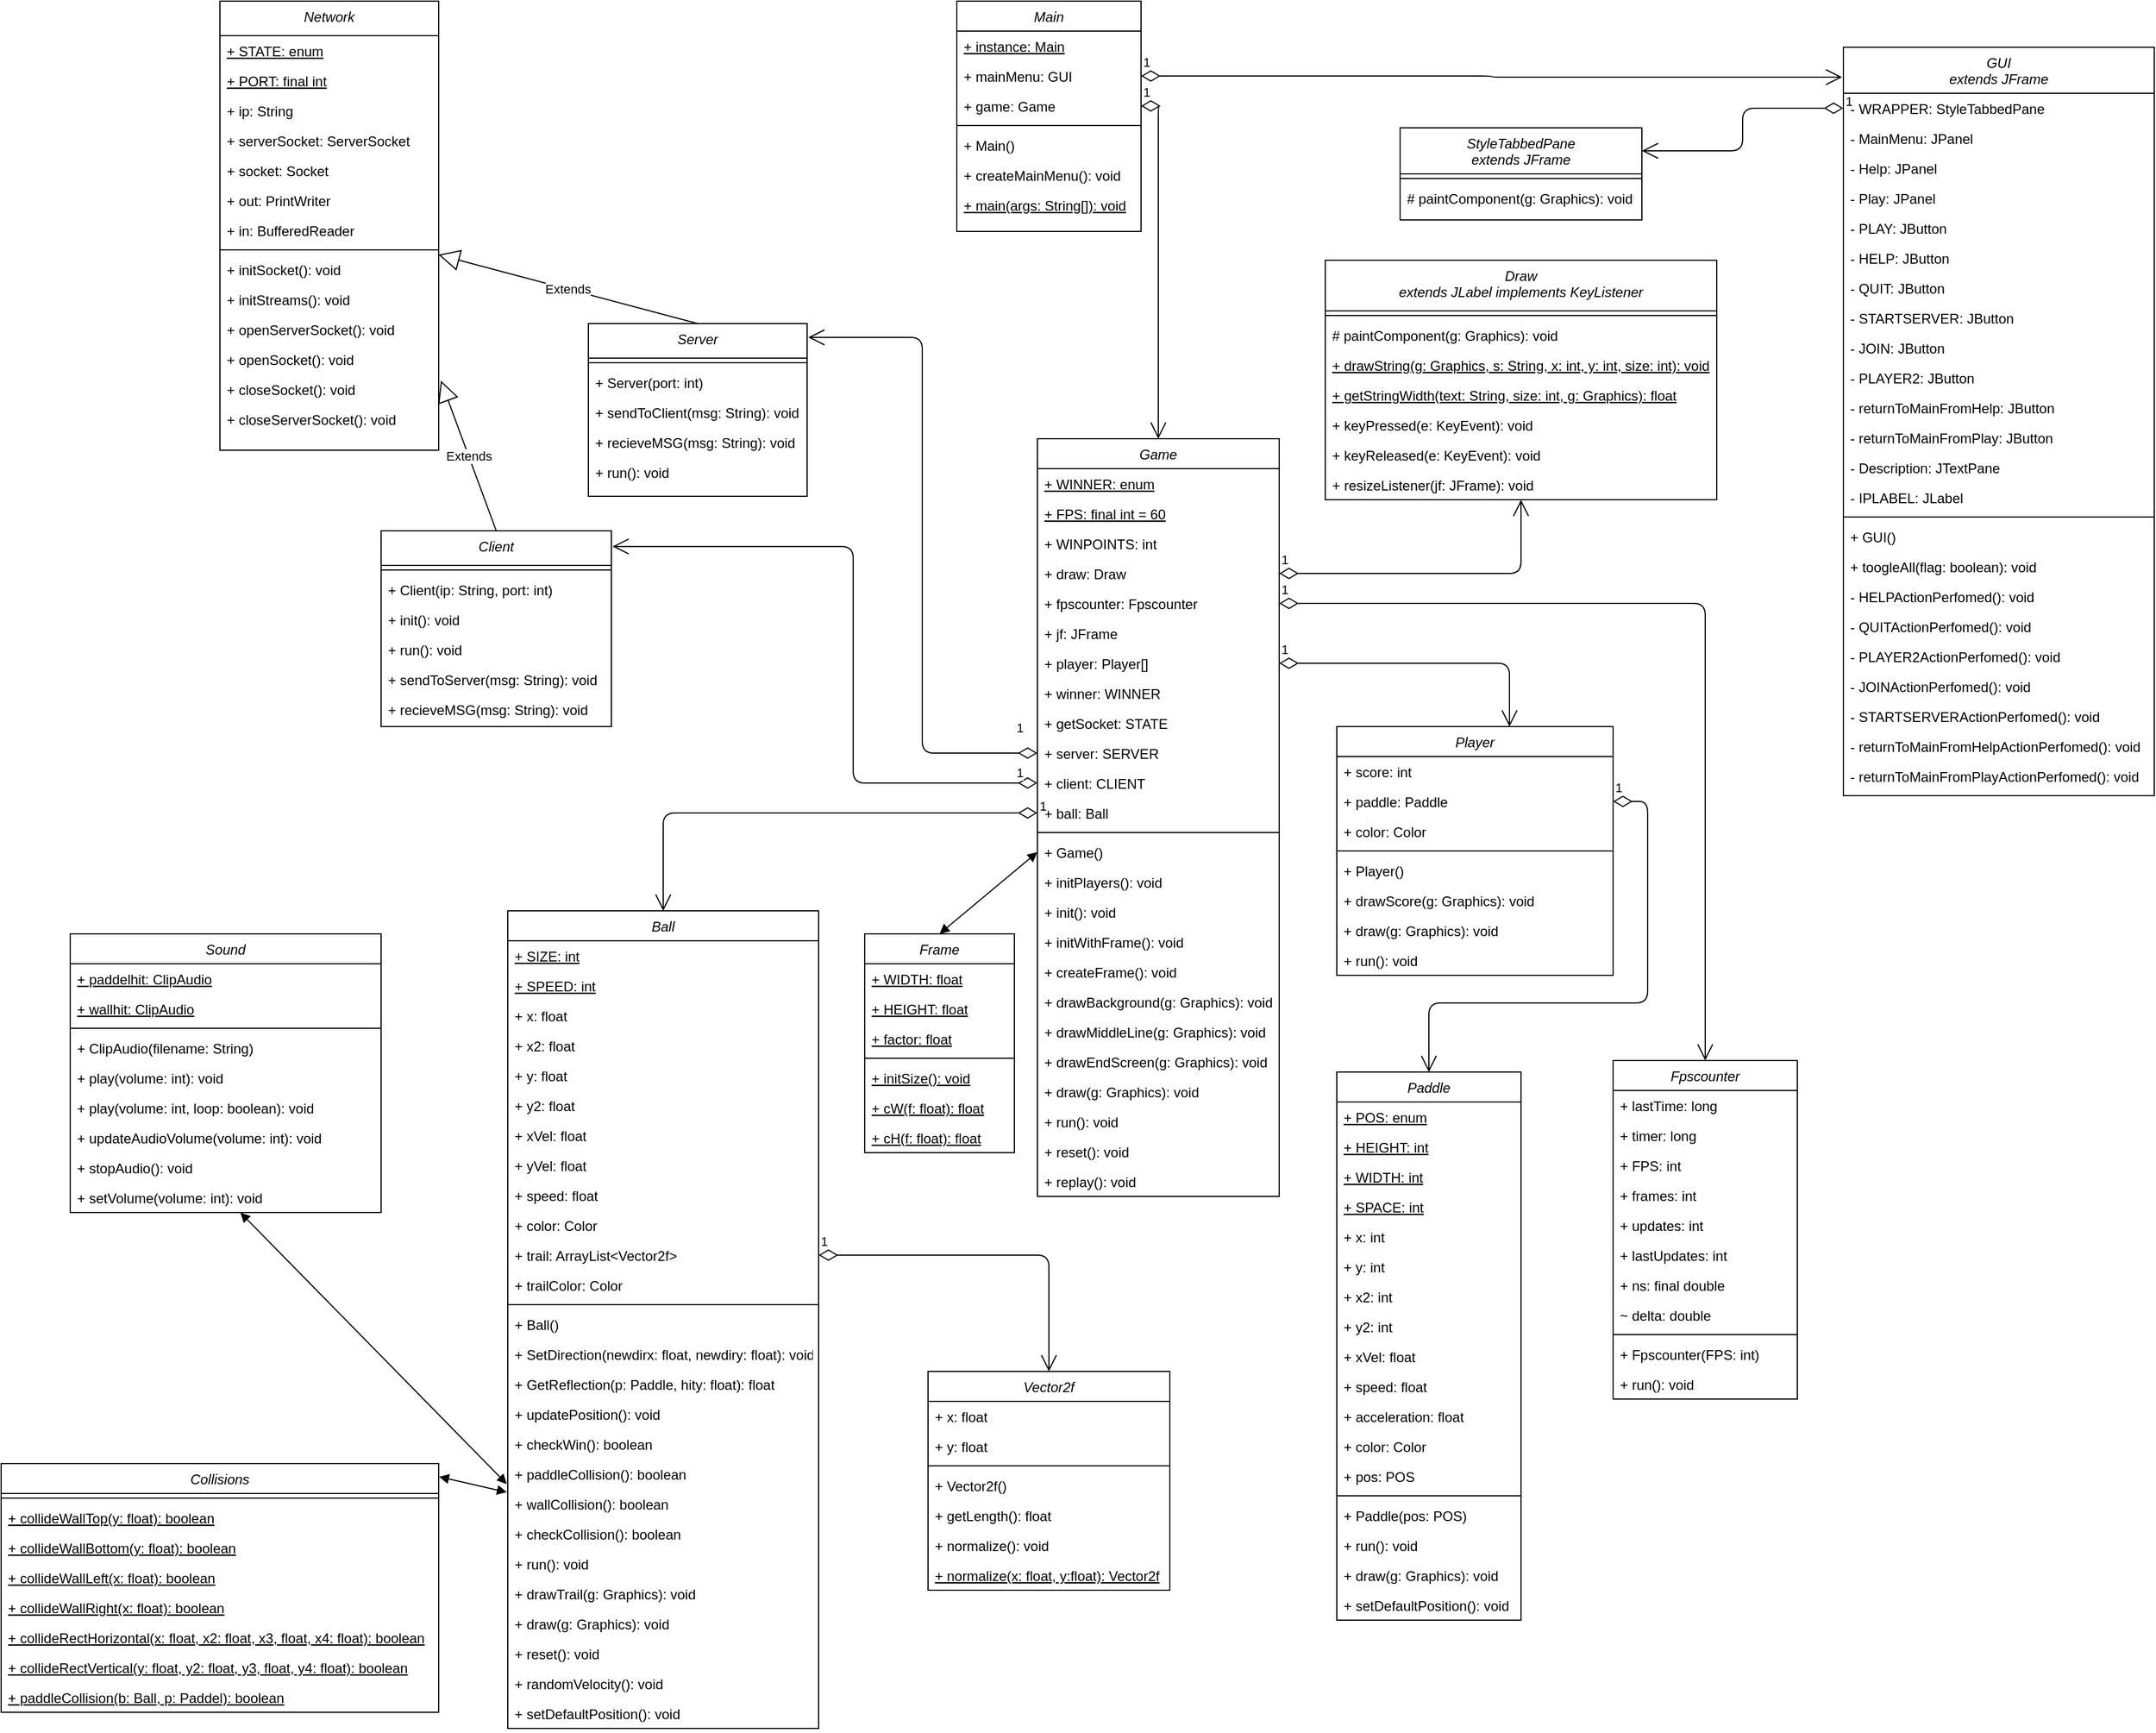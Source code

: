 <mxfile version="15.5.8" type="device"><diagram id="C5RBs43oDa-KdzZeNtuy" name="Page-1"><mxGraphModel dx="3139" dy="1287" grid="1" gridSize="10" guides="1" tooltips="1" connect="1" arrows="1" fold="1" page="1" pageScale="1" pageWidth="1169" pageHeight="1654" math="0" shadow="0"><root><mxCell id="WIyWlLk6GJQsqaUBKTNV-0"/><mxCell id="WIyWlLk6GJQsqaUBKTNV-1" parent="WIyWlLk6GJQsqaUBKTNV-0"/><mxCell id="R8JHYOwrc8Ng_HLkrIhE-0" value="Main" style="swimlane;fontStyle=2;align=center;verticalAlign=top;childLayout=stackLayout;horizontal=1;startSize=26;horizontalStack=0;resizeParent=1;resizeLast=0;collapsible=1;marginBottom=0;rounded=0;shadow=0;strokeWidth=1;" parent="WIyWlLk6GJQsqaUBKTNV-1" vertex="1"><mxGeometry x="-250" y="60" width="160" height="200" as="geometry"><mxRectangle x="230" y="140" width="160" height="26" as="alternateBounds"/></mxGeometry></mxCell><mxCell id="IvGCzcELAqN2mtzR85CE-50" value="+ instance: Main" style="text;align=left;verticalAlign=top;spacingLeft=4;spacingRight=4;overflow=hidden;rotatable=0;points=[[0,0.5],[1,0.5]];portConstraint=eastwest;fontStyle=4" parent="R8JHYOwrc8Ng_HLkrIhE-0" vertex="1"><mxGeometry y="26" width="160" height="26" as="geometry"/></mxCell><mxCell id="R8JHYOwrc8Ng_HLkrIhE-1" value="+ mainMenu: GUI" style="text;align=left;verticalAlign=top;spacingLeft=4;spacingRight=4;overflow=hidden;rotatable=0;points=[[0,0.5],[1,0.5]];portConstraint=eastwest;" parent="R8JHYOwrc8Ng_HLkrIhE-0" vertex="1"><mxGeometry y="52" width="160" height="26" as="geometry"/></mxCell><mxCell id="IvGCzcELAqN2mtzR85CE-46" value="+ game: Game" style="text;align=left;verticalAlign=top;spacingLeft=4;spacingRight=4;overflow=hidden;rotatable=0;points=[[0,0.5],[1,0.5]];portConstraint=eastwest;" parent="R8JHYOwrc8Ng_HLkrIhE-0" vertex="1"><mxGeometry y="78" width="160" height="26" as="geometry"/></mxCell><mxCell id="R8JHYOwrc8Ng_HLkrIhE-4" value="" style="line;html=1;strokeWidth=1;align=left;verticalAlign=middle;spacingTop=-1;spacingLeft=3;spacingRight=3;rotatable=0;labelPosition=right;points=[];portConstraint=eastwest;" parent="R8JHYOwrc8Ng_HLkrIhE-0" vertex="1"><mxGeometry y="104" width="160" height="8" as="geometry"/></mxCell><mxCell id="R8JHYOwrc8Ng_HLkrIhE-5" value="+ Main()" style="text;align=left;verticalAlign=top;spacingLeft=4;spacingRight=4;overflow=hidden;rotatable=0;points=[[0,0.5],[1,0.5]];portConstraint=eastwest;" parent="R8JHYOwrc8Ng_HLkrIhE-0" vertex="1"><mxGeometry y="112" width="160" height="26" as="geometry"/></mxCell><mxCell id="IvGCzcELAqN2mtzR85CE-48" value="+ createMainMenu(): void" style="text;align=left;verticalAlign=top;spacingLeft=4;spacingRight=4;overflow=hidden;rotatable=0;points=[[0,0.5],[1,0.5]];portConstraint=eastwest;" parent="R8JHYOwrc8Ng_HLkrIhE-0" vertex="1"><mxGeometry y="138" width="160" height="26" as="geometry"/></mxCell><mxCell id="IvGCzcELAqN2mtzR85CE-49" value="+ main(args: String[]): void" style="text;align=left;verticalAlign=top;spacingLeft=4;spacingRight=4;overflow=hidden;rotatable=0;points=[[0,0.5],[1,0.5]];portConstraint=eastwest;fontStyle=4" parent="R8JHYOwrc8Ng_HLkrIhE-0" vertex="1"><mxGeometry y="164" width="160" height="26" as="geometry"/></mxCell><mxCell id="IvGCzcELAqN2mtzR85CE-0" value="GUI&#10;extends JFrame" style="swimlane;fontStyle=2;align=center;verticalAlign=top;childLayout=stackLayout;horizontal=1;startSize=40;horizontalStack=0;resizeParent=1;resizeLast=0;collapsible=1;marginBottom=0;rounded=0;shadow=0;strokeWidth=1;" parent="WIyWlLk6GJQsqaUBKTNV-1" vertex="1"><mxGeometry x="520" y="100" width="270" height="650" as="geometry"><mxRectangle x="230" y="140" width="160" height="26" as="alternateBounds"/></mxGeometry></mxCell><mxCell id="koSPixvhrLW77_Z2thxh-20" value="- WRAPPER: StyleTabbedPane" style="text;align=left;verticalAlign=top;spacingLeft=4;spacingRight=4;overflow=hidden;rotatable=0;points=[[0,0.5],[1,0.5]];portConstraint=eastwest;" parent="IvGCzcELAqN2mtzR85CE-0" vertex="1"><mxGeometry y="40" width="270" height="26" as="geometry"/></mxCell><mxCell id="koSPixvhrLW77_Z2thxh-21" value="- MainMenu: JPanel" style="text;align=left;verticalAlign=top;spacingLeft=4;spacingRight=4;overflow=hidden;rotatable=0;points=[[0,0.5],[1,0.5]];portConstraint=eastwest;" parent="IvGCzcELAqN2mtzR85CE-0" vertex="1"><mxGeometry y="66" width="270" height="26" as="geometry"/></mxCell><mxCell id="koSPixvhrLW77_Z2thxh-22" value="- Help: JPanel" style="text;align=left;verticalAlign=top;spacingLeft=4;spacingRight=4;overflow=hidden;rotatable=0;points=[[0,0.5],[1,0.5]];portConstraint=eastwest;" parent="IvGCzcELAqN2mtzR85CE-0" vertex="1"><mxGeometry y="92" width="270" height="26" as="geometry"/></mxCell><mxCell id="koSPixvhrLW77_Z2thxh-23" value="- Play: JPanel" style="text;align=left;verticalAlign=top;spacingLeft=4;spacingRight=4;overflow=hidden;rotatable=0;points=[[0,0.5],[1,0.5]];portConstraint=eastwest;" parent="IvGCzcELAqN2mtzR85CE-0" vertex="1"><mxGeometry y="118" width="270" height="26" as="geometry"/></mxCell><mxCell id="koSPixvhrLW77_Z2thxh-24" value="- PLAY: JButton" style="text;align=left;verticalAlign=top;spacingLeft=4;spacingRight=4;overflow=hidden;rotatable=0;points=[[0,0.5],[1,0.5]];portConstraint=eastwest;" parent="IvGCzcELAqN2mtzR85CE-0" vertex="1"><mxGeometry y="144" width="270" height="26" as="geometry"/></mxCell><mxCell id="koSPixvhrLW77_Z2thxh-25" value="- HELP: JButton" style="text;align=left;verticalAlign=top;spacingLeft=4;spacingRight=4;overflow=hidden;rotatable=0;points=[[0,0.5],[1,0.5]];portConstraint=eastwest;" parent="IvGCzcELAqN2mtzR85CE-0" vertex="1"><mxGeometry y="170" width="270" height="26" as="geometry"/></mxCell><mxCell id="koSPixvhrLW77_Z2thxh-26" value="- QUIT: JButton" style="text;align=left;verticalAlign=top;spacingLeft=4;spacingRight=4;overflow=hidden;rotatable=0;points=[[0,0.5],[1,0.5]];portConstraint=eastwest;" parent="IvGCzcELAqN2mtzR85CE-0" vertex="1"><mxGeometry y="196" width="270" height="26" as="geometry"/></mxCell><mxCell id="koSPixvhrLW77_Z2thxh-27" value="- STARTSERVER: JButton" style="text;align=left;verticalAlign=top;spacingLeft=4;spacingRight=4;overflow=hidden;rotatable=0;points=[[0,0.5],[1,0.5]];portConstraint=eastwest;" parent="IvGCzcELAqN2mtzR85CE-0" vertex="1"><mxGeometry y="222" width="270" height="26" as="geometry"/></mxCell><mxCell id="koSPixvhrLW77_Z2thxh-32" value="- JOIN: JButton" style="text;align=left;verticalAlign=top;spacingLeft=4;spacingRight=4;overflow=hidden;rotatable=0;points=[[0,0.5],[1,0.5]];portConstraint=eastwest;" parent="IvGCzcELAqN2mtzR85CE-0" vertex="1"><mxGeometry y="248" width="270" height="26" as="geometry"/></mxCell><mxCell id="koSPixvhrLW77_Z2thxh-29" value="- PLAYER2: JButton" style="text;align=left;verticalAlign=top;spacingLeft=4;spacingRight=4;overflow=hidden;rotatable=0;points=[[0,0.5],[1,0.5]];portConstraint=eastwest;" parent="IvGCzcELAqN2mtzR85CE-0" vertex="1"><mxGeometry y="274" width="270" height="26" as="geometry"/></mxCell><mxCell id="koSPixvhrLW77_Z2thxh-30" value="- returnToMainFromHelp: JButton" style="text;align=left;verticalAlign=top;spacingLeft=4;spacingRight=4;overflow=hidden;rotatable=0;points=[[0,0.5],[1,0.5]];portConstraint=eastwest;" parent="IvGCzcELAqN2mtzR85CE-0" vertex="1"><mxGeometry y="300" width="270" height="26" as="geometry"/></mxCell><mxCell id="koSPixvhrLW77_Z2thxh-31" value="- returnToMainFromPlay: JButton" style="text;align=left;verticalAlign=top;spacingLeft=4;spacingRight=4;overflow=hidden;rotatable=0;points=[[0,0.5],[1,0.5]];portConstraint=eastwest;" parent="IvGCzcELAqN2mtzR85CE-0" vertex="1"><mxGeometry y="326" width="270" height="26" as="geometry"/></mxCell><mxCell id="koSPixvhrLW77_Z2thxh-33" value="- Description: JTextPane" style="text;align=left;verticalAlign=top;spacingLeft=4;spacingRight=4;overflow=hidden;rotatable=0;points=[[0,0.5],[1,0.5]];portConstraint=eastwest;" parent="IvGCzcELAqN2mtzR85CE-0" vertex="1"><mxGeometry y="352" width="270" height="26" as="geometry"/></mxCell><mxCell id="koSPixvhrLW77_Z2thxh-34" value="- IPLABEL: JLabel" style="text;align=left;verticalAlign=top;spacingLeft=4;spacingRight=4;overflow=hidden;rotatable=0;points=[[0,0.5],[1,0.5]];portConstraint=eastwest;" parent="IvGCzcELAqN2mtzR85CE-0" vertex="1"><mxGeometry y="378" width="270" height="26" as="geometry"/></mxCell><mxCell id="koSPixvhrLW77_Z2thxh-19" value="" style="line;html=1;strokeWidth=1;align=left;verticalAlign=middle;spacingTop=-1;spacingLeft=3;spacingRight=3;rotatable=0;labelPosition=right;points=[];portConstraint=eastwest;" parent="IvGCzcELAqN2mtzR85CE-0" vertex="1"><mxGeometry y="404" width="270" height="8" as="geometry"/></mxCell><mxCell id="IvGCzcELAqN2mtzR85CE-51" value="+ GUI()" style="text;align=left;verticalAlign=top;spacingLeft=4;spacingRight=4;overflow=hidden;rotatable=0;points=[[0,0.5],[1,0.5]];portConstraint=eastwest;" parent="IvGCzcELAqN2mtzR85CE-0" vertex="1"><mxGeometry y="412" width="270" height="26" as="geometry"/></mxCell><mxCell id="IvGCzcELAqN2mtzR85CE-52" value="+ toogleAll(flag: boolean): void" style="text;align=left;verticalAlign=top;spacingLeft=4;spacingRight=4;overflow=hidden;rotatable=0;points=[[0,0.5],[1,0.5]];portConstraint=eastwest;" parent="IvGCzcELAqN2mtzR85CE-0" vertex="1"><mxGeometry y="438" width="270" height="26" as="geometry"/></mxCell><mxCell id="koSPixvhrLW77_Z2thxh-0" value="- HELPActionPerfomed(): void" style="text;align=left;verticalAlign=top;spacingLeft=4;spacingRight=4;overflow=hidden;rotatable=0;points=[[0,0.5],[1,0.5]];portConstraint=eastwest;" parent="IvGCzcELAqN2mtzR85CE-0" vertex="1"><mxGeometry y="464" width="270" height="26" as="geometry"/></mxCell><mxCell id="koSPixvhrLW77_Z2thxh-1" value="- QUITActionPerfomed(): void" style="text;align=left;verticalAlign=top;spacingLeft=4;spacingRight=4;overflow=hidden;rotatable=0;points=[[0,0.5],[1,0.5]];portConstraint=eastwest;" parent="IvGCzcELAqN2mtzR85CE-0" vertex="1"><mxGeometry y="490" width="270" height="26" as="geometry"/></mxCell><mxCell id="koSPixvhrLW77_Z2thxh-2" value="- PLAYER2ActionPerfomed(): void" style="text;align=left;verticalAlign=top;spacingLeft=4;spacingRight=4;overflow=hidden;rotatable=0;points=[[0,0.5],[1,0.5]];portConstraint=eastwest;" parent="IvGCzcELAqN2mtzR85CE-0" vertex="1"><mxGeometry y="516" width="270" height="26" as="geometry"/></mxCell><mxCell id="koSPixvhrLW77_Z2thxh-3" value="- JOINActionPerfomed(): void" style="text;align=left;verticalAlign=top;spacingLeft=4;spacingRight=4;overflow=hidden;rotatable=0;points=[[0,0.5],[1,0.5]];portConstraint=eastwest;" parent="IvGCzcELAqN2mtzR85CE-0" vertex="1"><mxGeometry y="542" width="270" height="26" as="geometry"/></mxCell><mxCell id="koSPixvhrLW77_Z2thxh-4" value="- STARTSERVERActionPerfomed(): void" style="text;align=left;verticalAlign=top;spacingLeft=4;spacingRight=4;overflow=hidden;rotatable=0;points=[[0,0.5],[1,0.5]];portConstraint=eastwest;" parent="IvGCzcELAqN2mtzR85CE-0" vertex="1"><mxGeometry y="568" width="270" height="26" as="geometry"/></mxCell><mxCell id="koSPixvhrLW77_Z2thxh-5" value="- returnToMainFromHelpActionPerfomed(): void" style="text;align=left;verticalAlign=top;spacingLeft=4;spacingRight=4;overflow=hidden;rotatable=0;points=[[0,0.5],[1,0.5]];portConstraint=eastwest;" parent="IvGCzcELAqN2mtzR85CE-0" vertex="1"><mxGeometry y="594" width="270" height="26" as="geometry"/></mxCell><mxCell id="koSPixvhrLW77_Z2thxh-6" value="- returnToMainFromPlayActionPerfomed(): void" style="text;align=left;verticalAlign=top;spacingLeft=4;spacingRight=4;overflow=hidden;rotatable=0;points=[[0,0.5],[1,0.5]];portConstraint=eastwest;" parent="IvGCzcELAqN2mtzR85CE-0" vertex="1"><mxGeometry y="620" width="270" height="26" as="geometry"/></mxCell><mxCell id="IvGCzcELAqN2mtzR85CE-6" value="Game" style="swimlane;fontStyle=2;align=center;verticalAlign=top;childLayout=stackLayout;horizontal=1;startSize=26;horizontalStack=0;resizeParent=1;resizeLast=0;collapsible=1;marginBottom=0;rounded=0;shadow=0;strokeWidth=1;" parent="WIyWlLk6GJQsqaUBKTNV-1" vertex="1"><mxGeometry x="-180" y="440" width="210" height="658" as="geometry"><mxRectangle x="230" y="140" width="160" height="26" as="alternateBounds"/></mxGeometry></mxCell><mxCell id="XjbwtyJjFkIrU08rm3QF-12" value="+ WINNER: enum" style="text;align=left;verticalAlign=top;spacingLeft=4;spacingRight=4;overflow=hidden;rotatable=0;points=[[0,0.5],[1,0.5]];portConstraint=eastwest;fontStyle=4" parent="IvGCzcELAqN2mtzR85CE-6" vertex="1"><mxGeometry y="26" width="210" height="26" as="geometry"/></mxCell><mxCell id="IvGCzcELAqN2mtzR85CE-75" value="+ FPS: final int = 60" style="text;align=left;verticalAlign=top;spacingLeft=4;spacingRight=4;overflow=hidden;rotatable=0;points=[[0,0.5],[1,0.5]];portConstraint=eastwest;fontStyle=4" parent="IvGCzcELAqN2mtzR85CE-6" vertex="1"><mxGeometry y="52" width="210" height="26" as="geometry"/></mxCell><mxCell id="XjbwtyJjFkIrU08rm3QF-13" value="+ WINPOINTS: int" style="text;align=left;verticalAlign=top;spacingLeft=4;spacingRight=4;overflow=hidden;rotatable=0;points=[[0,0.5],[1,0.5]];portConstraint=eastwest;" parent="IvGCzcELAqN2mtzR85CE-6" vertex="1"><mxGeometry y="78" width="210" height="26" as="geometry"/></mxCell><mxCell id="IvGCzcELAqN2mtzR85CE-76" value="+ draw: Draw" style="text;align=left;verticalAlign=top;spacingLeft=4;spacingRight=4;overflow=hidden;rotatable=0;points=[[0,0.5],[1,0.5]];portConstraint=eastwest;" parent="IvGCzcELAqN2mtzR85CE-6" vertex="1"><mxGeometry y="104" width="210" height="26" as="geometry"/></mxCell><mxCell id="IvGCzcELAqN2mtzR85CE-82" value="+ fpscounter: Fpscounter" style="text;align=left;verticalAlign=top;spacingLeft=4;spacingRight=4;overflow=hidden;rotatable=0;points=[[0,0.5],[1,0.5]];portConstraint=eastwest;" parent="IvGCzcELAqN2mtzR85CE-6" vertex="1"><mxGeometry y="130" width="210" height="26" as="geometry"/></mxCell><mxCell id="IvGCzcELAqN2mtzR85CE-77" value="+ jf: JFrame" style="text;align=left;verticalAlign=top;spacingLeft=4;spacingRight=4;overflow=hidden;rotatable=0;points=[[0,0.5],[1,0.5]];portConstraint=eastwest;" parent="IvGCzcELAqN2mtzR85CE-6" vertex="1"><mxGeometry y="156" width="210" height="26" as="geometry"/></mxCell><mxCell id="XjbwtyJjFkIrU08rm3QF-17" value="+ player: Player[]" style="text;align=left;verticalAlign=top;spacingLeft=4;spacingRight=4;overflow=hidden;rotatable=0;points=[[0,0.5],[1,0.5]];portConstraint=eastwest;" parent="IvGCzcELAqN2mtzR85CE-6" vertex="1"><mxGeometry y="182" width="210" height="26" as="geometry"/></mxCell><mxCell id="XjbwtyJjFkIrU08rm3QF-18" value="+ winner: WINNER" style="text;align=left;verticalAlign=top;spacingLeft=4;spacingRight=4;overflow=hidden;rotatable=0;points=[[0,0.5],[1,0.5]];portConstraint=eastwest;" parent="IvGCzcELAqN2mtzR85CE-6" vertex="1"><mxGeometry y="208" width="210" height="26" as="geometry"/></mxCell><mxCell id="XjbwtyJjFkIrU08rm3QF-20" value="+ getSocket: STATE" style="text;align=left;verticalAlign=top;spacingLeft=4;spacingRight=4;overflow=hidden;rotatable=0;points=[[0,0.5],[1,0.5]];portConstraint=eastwest;" parent="IvGCzcELAqN2mtzR85CE-6" vertex="1"><mxGeometry y="234" width="210" height="26" as="geometry"/></mxCell><mxCell id="XjbwtyJjFkIrU08rm3QF-21" value="+ server: SERVER" style="text;align=left;verticalAlign=top;spacingLeft=4;spacingRight=4;overflow=hidden;rotatable=0;points=[[0,0.5],[1,0.5]];portConstraint=eastwest;" parent="IvGCzcELAqN2mtzR85CE-6" vertex="1"><mxGeometry y="260" width="210" height="26" as="geometry"/></mxCell><mxCell id="XjbwtyJjFkIrU08rm3QF-22" value="+ client: CLIENT" style="text;align=left;verticalAlign=top;spacingLeft=4;spacingRight=4;overflow=hidden;rotatable=0;points=[[0,0.5],[1,0.5]];portConstraint=eastwest;" parent="IvGCzcELAqN2mtzR85CE-6" vertex="1"><mxGeometry y="286" width="210" height="26" as="geometry"/></mxCell><mxCell id="XjbwtyJjFkIrU08rm3QF-16" value="+ ball: Ball" style="text;align=left;verticalAlign=top;spacingLeft=4;spacingRight=4;overflow=hidden;rotatable=0;points=[[0,0.5],[1,0.5]];portConstraint=eastwest;" parent="IvGCzcELAqN2mtzR85CE-6" vertex="1"><mxGeometry y="312" width="210" height="26" as="geometry"/></mxCell><mxCell id="IvGCzcELAqN2mtzR85CE-8" value="" style="line;html=1;strokeWidth=1;align=left;verticalAlign=middle;spacingTop=-1;spacingLeft=3;spacingRight=3;rotatable=0;labelPosition=right;points=[];portConstraint=eastwest;" parent="IvGCzcELAqN2mtzR85CE-6" vertex="1"><mxGeometry y="338" width="210" height="8" as="geometry"/></mxCell><mxCell id="IvGCzcELAqN2mtzR85CE-85" value="+ Game()" style="text;align=left;verticalAlign=top;spacingLeft=4;spacingRight=4;overflow=hidden;rotatable=0;points=[[0,0.5],[1,0.5]];portConstraint=eastwest;" parent="IvGCzcELAqN2mtzR85CE-6" vertex="1"><mxGeometry y="346" width="210" height="26" as="geometry"/></mxCell><mxCell id="XjbwtyJjFkIrU08rm3QF-19" value="+ initPlayers(): void" style="text;align=left;verticalAlign=top;spacingLeft=4;spacingRight=4;overflow=hidden;rotatable=0;points=[[0,0.5],[1,0.5]];portConstraint=eastwest;" parent="IvGCzcELAqN2mtzR85CE-6" vertex="1"><mxGeometry y="372" width="210" height="26" as="geometry"/></mxCell><mxCell id="XjbwtyJjFkIrU08rm3QF-23" value="+ init(): void" style="text;align=left;verticalAlign=top;spacingLeft=4;spacingRight=4;overflow=hidden;rotatable=0;points=[[0,0.5],[1,0.5]];portConstraint=eastwest;" parent="IvGCzcELAqN2mtzR85CE-6" vertex="1"><mxGeometry y="398" width="210" height="26" as="geometry"/></mxCell><mxCell id="XjbwtyJjFkIrU08rm3QF-24" value="+ initWithFrame(): void" style="text;align=left;verticalAlign=top;spacingLeft=4;spacingRight=4;overflow=hidden;rotatable=0;points=[[0,0.5],[1,0.5]];portConstraint=eastwest;" parent="IvGCzcELAqN2mtzR85CE-6" vertex="1"><mxGeometry y="424" width="210" height="26" as="geometry"/></mxCell><mxCell id="XjbwtyJjFkIrU08rm3QF-25" value="+ createFrame(): void" style="text;align=left;verticalAlign=top;spacingLeft=4;spacingRight=4;overflow=hidden;rotatable=0;points=[[0,0.5],[1,0.5]];portConstraint=eastwest;" parent="IvGCzcELAqN2mtzR85CE-6" vertex="1"><mxGeometry y="450" width="210" height="26" as="geometry"/></mxCell><mxCell id="IvGCzcELAqN2mtzR85CE-54" value="+ drawBackground(g: Graphics): void" style="text;align=left;verticalAlign=top;spacingLeft=4;spacingRight=4;overflow=hidden;rotatable=0;points=[[0,0.5],[1,0.5]];portConstraint=eastwest;" parent="IvGCzcELAqN2mtzR85CE-6" vertex="1"><mxGeometry y="476" width="210" height="26" as="geometry"/></mxCell><mxCell id="XjbwtyJjFkIrU08rm3QF-26" value="+ drawMiddleLine(g: Graphics): void" style="text;align=left;verticalAlign=top;spacingLeft=4;spacingRight=4;overflow=hidden;rotatable=0;points=[[0,0.5],[1,0.5]];portConstraint=eastwest;" parent="IvGCzcELAqN2mtzR85CE-6" vertex="1"><mxGeometry y="502" width="210" height="26" as="geometry"/></mxCell><mxCell id="XjbwtyJjFkIrU08rm3QF-27" value="+ drawEndScreen(g: Graphics): void" style="text;align=left;verticalAlign=top;spacingLeft=4;spacingRight=4;overflow=hidden;rotatable=0;points=[[0,0.5],[1,0.5]];portConstraint=eastwest;" parent="IvGCzcELAqN2mtzR85CE-6" vertex="1"><mxGeometry y="528" width="210" height="26" as="geometry"/></mxCell><mxCell id="XjbwtyJjFkIrU08rm3QF-28" value="+ draw(g: Graphics): void" style="text;align=left;verticalAlign=top;spacingLeft=4;spacingRight=4;overflow=hidden;rotatable=0;points=[[0,0.5],[1,0.5]];portConstraint=eastwest;" parent="IvGCzcELAqN2mtzR85CE-6" vertex="1"><mxGeometry y="554" width="210" height="26" as="geometry"/></mxCell><mxCell id="XjbwtyJjFkIrU08rm3QF-29" value="+ run(): void" style="text;align=left;verticalAlign=top;spacingLeft=4;spacingRight=4;overflow=hidden;rotatable=0;points=[[0,0.5],[1,0.5]];portConstraint=eastwest;" parent="IvGCzcELAqN2mtzR85CE-6" vertex="1"><mxGeometry y="580" width="210" height="26" as="geometry"/></mxCell><mxCell id="XjbwtyJjFkIrU08rm3QF-30" value="+ reset(): void" style="text;align=left;verticalAlign=top;spacingLeft=4;spacingRight=4;overflow=hidden;rotatable=0;points=[[0,0.5],[1,0.5]];portConstraint=eastwest;" parent="IvGCzcELAqN2mtzR85CE-6" vertex="1"><mxGeometry y="606" width="210" height="26" as="geometry"/></mxCell><mxCell id="XjbwtyJjFkIrU08rm3QF-31" value="+ replay(): void" style="text;align=left;verticalAlign=top;spacingLeft=4;spacingRight=4;overflow=hidden;rotatable=0;points=[[0,0.5],[1,0.5]];portConstraint=eastwest;" parent="IvGCzcELAqN2mtzR85CE-6" vertex="1"><mxGeometry y="632" width="210" height="26" as="geometry"/></mxCell><mxCell id="IvGCzcELAqN2mtzR85CE-14" value="Collisions" style="swimlane;fontStyle=2;align=center;verticalAlign=top;childLayout=stackLayout;horizontal=1;startSize=26;horizontalStack=0;resizeParent=1;resizeLast=0;collapsible=1;marginBottom=0;rounded=0;shadow=0;strokeWidth=1;" parent="WIyWlLk6GJQsqaUBKTNV-1" vertex="1"><mxGeometry x="-1080" y="1330" width="380" height="216" as="geometry"><mxRectangle x="230" y="140" width="160" height="26" as="alternateBounds"/></mxGeometry></mxCell><mxCell id="IvGCzcELAqN2mtzR85CE-16" value="" style="line;html=1;strokeWidth=1;align=left;verticalAlign=middle;spacingTop=-1;spacingLeft=3;spacingRight=3;rotatable=0;labelPosition=right;points=[];portConstraint=eastwest;" parent="IvGCzcELAqN2mtzR85CE-14" vertex="1"><mxGeometry y="26" width="380" height="8" as="geometry"/></mxCell><mxCell id="7tJrOLBdkpRsPQoMZ0FJ-16" value="+ collideWallTop(y: float): boolean" style="text;align=left;verticalAlign=top;spacingLeft=4;spacingRight=4;overflow=hidden;rotatable=0;points=[[0,0.5],[1,0.5]];portConstraint=eastwest;fontStyle=4" parent="IvGCzcELAqN2mtzR85CE-14" vertex="1"><mxGeometry y="34" width="380" height="26" as="geometry"/></mxCell><mxCell id="7tJrOLBdkpRsPQoMZ0FJ-17" value="+ collideWallBottom(y: float): boolean" style="text;align=left;verticalAlign=top;spacingLeft=4;spacingRight=4;overflow=hidden;rotatable=0;points=[[0,0.5],[1,0.5]];portConstraint=eastwest;fontStyle=4" parent="IvGCzcELAqN2mtzR85CE-14" vertex="1"><mxGeometry y="60" width="380" height="26" as="geometry"/></mxCell><mxCell id="7tJrOLBdkpRsPQoMZ0FJ-18" value="+ collideWallLeft(x: float): boolean" style="text;align=left;verticalAlign=top;spacingLeft=4;spacingRight=4;overflow=hidden;rotatable=0;points=[[0,0.5],[1,0.5]];portConstraint=eastwest;fontStyle=4" parent="IvGCzcELAqN2mtzR85CE-14" vertex="1"><mxGeometry y="86" width="380" height="26" as="geometry"/></mxCell><mxCell id="7tJrOLBdkpRsPQoMZ0FJ-19" value="+ collideWallRight(x: float): boolean" style="text;align=left;verticalAlign=top;spacingLeft=4;spacingRight=4;overflow=hidden;rotatable=0;points=[[0,0.5],[1,0.5]];portConstraint=eastwest;fontStyle=4" parent="IvGCzcELAqN2mtzR85CE-14" vertex="1"><mxGeometry y="112" width="380" height="26" as="geometry"/></mxCell><mxCell id="7tJrOLBdkpRsPQoMZ0FJ-20" value="+ collideRectHorizontal(x: float, x2: float, x3, float, x4: float): boolean" style="text;align=left;verticalAlign=top;spacingLeft=4;spacingRight=4;overflow=hidden;rotatable=0;points=[[0,0.5],[1,0.5]];portConstraint=eastwest;fontStyle=4" parent="IvGCzcELAqN2mtzR85CE-14" vertex="1"><mxGeometry y="138" width="380" height="26" as="geometry"/></mxCell><mxCell id="7tJrOLBdkpRsPQoMZ0FJ-21" value="+ collideRectVertical(y: float, y2: float, y3, float, y4: float): boolean" style="text;align=left;verticalAlign=top;spacingLeft=4;spacingRight=4;overflow=hidden;rotatable=0;points=[[0,0.5],[1,0.5]];portConstraint=eastwest;fontStyle=4" parent="IvGCzcELAqN2mtzR85CE-14" vertex="1"><mxGeometry y="164" width="380" height="26" as="geometry"/></mxCell><mxCell id="7tJrOLBdkpRsPQoMZ0FJ-22" value="+ paddleCollision(b: Ball, p: Paddel): boolean" style="text;align=left;verticalAlign=top;spacingLeft=4;spacingRight=4;overflow=hidden;rotatable=0;points=[[0,0.5],[1,0.5]];portConstraint=eastwest;fontStyle=4" parent="IvGCzcELAqN2mtzR85CE-14" vertex="1"><mxGeometry y="190" width="380" height="26" as="geometry"/></mxCell><mxCell id="IvGCzcELAqN2mtzR85CE-18" value="Draw&#10;extends JLabel implements KeyListener" style="swimlane;fontStyle=2;align=center;verticalAlign=top;childLayout=stackLayout;horizontal=1;startSize=44;horizontalStack=0;resizeParent=1;resizeLast=0;collapsible=1;marginBottom=0;rounded=0;shadow=0;strokeWidth=1;" parent="WIyWlLk6GJQsqaUBKTNV-1" vertex="1"><mxGeometry x="70" y="285" width="340" height="208" as="geometry"><mxRectangle x="230" y="140" width="160" height="26" as="alternateBounds"/></mxGeometry></mxCell><mxCell id="IvGCzcELAqN2mtzR85CE-20" value="" style="line;html=1;strokeWidth=1;align=left;verticalAlign=middle;spacingTop=-1;spacingLeft=3;spacingRight=3;rotatable=0;labelPosition=right;points=[];portConstraint=eastwest;" parent="IvGCzcELAqN2mtzR85CE-18" vertex="1"><mxGeometry y="44" width="340" height="8" as="geometry"/></mxCell><mxCell id="IvGCzcELAqN2mtzR85CE-55" value="# paintComponent(g: Graphics): void" style="text;align=left;verticalAlign=top;spacingLeft=4;spacingRight=4;overflow=hidden;rotatable=0;points=[[0,0.5],[1,0.5]];portConstraint=eastwest;" parent="IvGCzcELAqN2mtzR85CE-18" vertex="1"><mxGeometry y="52" width="340" height="26" as="geometry"/></mxCell><mxCell id="7tJrOLBdkpRsPQoMZ0FJ-0" value="+ drawString(g: Graphics, s: String, x: int, y: int, size: int): void" style="text;align=left;verticalAlign=top;spacingLeft=4;spacingRight=4;overflow=hidden;rotatable=0;points=[[0,0.5],[1,0.5]];portConstraint=eastwest;fontStyle=4" parent="IvGCzcELAqN2mtzR85CE-18" vertex="1"><mxGeometry y="78" width="340" height="26" as="geometry"/></mxCell><mxCell id="7tJrOLBdkpRsPQoMZ0FJ-2" value="+ getStringWidth(text: String, size: int, g: Graphics): float" style="text;align=left;verticalAlign=top;spacingLeft=4;spacingRight=4;overflow=hidden;rotatable=0;points=[[0,0.5],[1,0.5]];portConstraint=eastwest;fontStyle=4" parent="IvGCzcELAqN2mtzR85CE-18" vertex="1"><mxGeometry y="104" width="340" height="26" as="geometry"/></mxCell><mxCell id="7tJrOLBdkpRsPQoMZ0FJ-1" value="+ keyPressed(e: KeyEvent): void" style="text;align=left;verticalAlign=top;spacingLeft=4;spacingRight=4;overflow=hidden;rotatable=0;points=[[0,0.5],[1,0.5]];portConstraint=eastwest;" parent="IvGCzcELAqN2mtzR85CE-18" vertex="1"><mxGeometry y="130" width="340" height="26" as="geometry"/></mxCell><mxCell id="7tJrOLBdkpRsPQoMZ0FJ-3" value="+ keyReleased(e: KeyEvent): void" style="text;align=left;verticalAlign=top;spacingLeft=4;spacingRight=4;overflow=hidden;rotatable=0;points=[[0,0.5],[1,0.5]];portConstraint=eastwest;" parent="IvGCzcELAqN2mtzR85CE-18" vertex="1"><mxGeometry y="156" width="340" height="26" as="geometry"/></mxCell><mxCell id="7tJrOLBdkpRsPQoMZ0FJ-4" value="+ resizeListener(jf: JFrame): void" style="text;align=left;verticalAlign=top;spacingLeft=4;spacingRight=4;overflow=hidden;rotatable=0;points=[[0,0.5],[1,0.5]];portConstraint=eastwest;" parent="IvGCzcELAqN2mtzR85CE-18" vertex="1"><mxGeometry y="182" width="340" height="26" as="geometry"/></mxCell><mxCell id="IvGCzcELAqN2mtzR85CE-26" value="Fpscounter" style="swimlane;fontStyle=2;align=center;verticalAlign=top;childLayout=stackLayout;horizontal=1;startSize=26;horizontalStack=0;resizeParent=1;resizeLast=0;collapsible=1;marginBottom=0;rounded=0;shadow=0;strokeWidth=1;" parent="WIyWlLk6GJQsqaUBKTNV-1" vertex="1"><mxGeometry x="320" y="980" width="160" height="294" as="geometry"><mxRectangle x="230" y="140" width="160" height="26" as="alternateBounds"/></mxGeometry></mxCell><mxCell id="IvGCzcELAqN2mtzR85CE-66" value="+ lastTime: long" style="text;align=left;verticalAlign=top;spacingLeft=4;spacingRight=4;overflow=hidden;rotatable=0;points=[[0,0.5],[1,0.5]];portConstraint=eastwest;" parent="IvGCzcELAqN2mtzR85CE-26" vertex="1"><mxGeometry y="26" width="160" height="26" as="geometry"/></mxCell><mxCell id="IvGCzcELAqN2mtzR85CE-67" value="+ timer: long" style="text;align=left;verticalAlign=top;spacingLeft=4;spacingRight=4;overflow=hidden;rotatable=0;points=[[0,0.5],[1,0.5]];portConstraint=eastwest;" parent="IvGCzcELAqN2mtzR85CE-26" vertex="1"><mxGeometry y="52" width="160" height="26" as="geometry"/></mxCell><mxCell id="IvGCzcELAqN2mtzR85CE-68" value="+ FPS: int" style="text;align=left;verticalAlign=top;spacingLeft=4;spacingRight=4;overflow=hidden;rotatable=0;points=[[0,0.5],[1,0.5]];portConstraint=eastwest;" parent="IvGCzcELAqN2mtzR85CE-26" vertex="1"><mxGeometry y="78" width="160" height="26" as="geometry"/></mxCell><mxCell id="IvGCzcELAqN2mtzR85CE-69" value="+ frames: int" style="text;align=left;verticalAlign=top;spacingLeft=4;spacingRight=4;overflow=hidden;rotatable=0;points=[[0,0.5],[1,0.5]];portConstraint=eastwest;" parent="IvGCzcELAqN2mtzR85CE-26" vertex="1"><mxGeometry y="104" width="160" height="26" as="geometry"/></mxCell><mxCell id="IvGCzcELAqN2mtzR85CE-70" value="+ updates: int" style="text;align=left;verticalAlign=top;spacingLeft=4;spacingRight=4;overflow=hidden;rotatable=0;points=[[0,0.5],[1,0.5]];portConstraint=eastwest;" parent="IvGCzcELAqN2mtzR85CE-26" vertex="1"><mxGeometry y="130" width="160" height="26" as="geometry"/></mxCell><mxCell id="7tJrOLBdkpRsPQoMZ0FJ-5" value="+ lastUpdates: int" style="text;align=left;verticalAlign=top;spacingLeft=4;spacingRight=4;overflow=hidden;rotatable=0;points=[[0,0.5],[1,0.5]];portConstraint=eastwest;" parent="IvGCzcELAqN2mtzR85CE-26" vertex="1"><mxGeometry y="156" width="160" height="26" as="geometry"/></mxCell><mxCell id="IvGCzcELAqN2mtzR85CE-71" value="+ ns: final double" style="text;align=left;verticalAlign=top;spacingLeft=4;spacingRight=4;overflow=hidden;rotatable=0;points=[[0,0.5],[1,0.5]];portConstraint=eastwest;" parent="IvGCzcELAqN2mtzR85CE-26" vertex="1"><mxGeometry y="182" width="160" height="26" as="geometry"/></mxCell><mxCell id="IvGCzcELAqN2mtzR85CE-72" value="~ delta: double" style="text;align=left;verticalAlign=top;spacingLeft=4;spacingRight=4;overflow=hidden;rotatable=0;points=[[0,0.5],[1,0.5]];portConstraint=eastwest;" parent="IvGCzcELAqN2mtzR85CE-26" vertex="1"><mxGeometry y="208" width="160" height="26" as="geometry"/></mxCell><mxCell id="IvGCzcELAqN2mtzR85CE-28" value="" style="line;html=1;strokeWidth=1;align=left;verticalAlign=middle;spacingTop=-1;spacingLeft=3;spacingRight=3;rotatable=0;labelPosition=right;points=[];portConstraint=eastwest;" parent="IvGCzcELAqN2mtzR85CE-26" vertex="1"><mxGeometry y="234" width="160" height="8" as="geometry"/></mxCell><mxCell id="IvGCzcELAqN2mtzR85CE-73" value="+ Fpscounter(FPS: int)" style="text;align=left;verticalAlign=top;spacingLeft=4;spacingRight=4;overflow=hidden;rotatable=0;points=[[0,0.5],[1,0.5]];portConstraint=eastwest;" parent="IvGCzcELAqN2mtzR85CE-26" vertex="1"><mxGeometry y="242" width="160" height="26" as="geometry"/></mxCell><mxCell id="IvGCzcELAqN2mtzR85CE-74" value="+ run(): void" style="text;align=left;verticalAlign=top;spacingLeft=4;spacingRight=4;overflow=hidden;rotatable=0;points=[[0,0.5],[1,0.5]];portConstraint=eastwest;" parent="IvGCzcELAqN2mtzR85CE-26" vertex="1"><mxGeometry y="268" width="160" height="26" as="geometry"/></mxCell><mxCell id="IvGCzcELAqN2mtzR85CE-30" value="Paddle" style="swimlane;fontStyle=2;align=center;verticalAlign=top;childLayout=stackLayout;horizontal=1;startSize=26;horizontalStack=0;resizeParent=1;resizeLast=0;collapsible=1;marginBottom=0;rounded=0;shadow=0;strokeWidth=1;" parent="WIyWlLk6GJQsqaUBKTNV-1" vertex="1"><mxGeometry x="80" y="990" width="160" height="476" as="geometry"><mxRectangle x="230" y="140" width="160" height="26" as="alternateBounds"/></mxGeometry></mxCell><mxCell id="7tJrOLBdkpRsPQoMZ0FJ-75" value="+ POS: enum" style="text;align=left;verticalAlign=top;spacingLeft=4;spacingRight=4;overflow=hidden;rotatable=0;points=[[0,0.5],[1,0.5]];portConstraint=eastwest;fontStyle=4" parent="IvGCzcELAqN2mtzR85CE-30" vertex="1"><mxGeometry y="26" width="160" height="26" as="geometry"/></mxCell><mxCell id="7tJrOLBdkpRsPQoMZ0FJ-76" value="+ HEIGHT: int" style="text;align=left;verticalAlign=top;spacingLeft=4;spacingRight=4;overflow=hidden;rotatable=0;points=[[0,0.5],[1,0.5]];portConstraint=eastwest;fontStyle=4" parent="IvGCzcELAqN2mtzR85CE-30" vertex="1"><mxGeometry y="52" width="160" height="26" as="geometry"/></mxCell><mxCell id="7tJrOLBdkpRsPQoMZ0FJ-77" value="+ WIDTH: int" style="text;align=left;verticalAlign=top;spacingLeft=4;spacingRight=4;overflow=hidden;rotatable=0;points=[[0,0.5],[1,0.5]];portConstraint=eastwest;fontStyle=4" parent="IvGCzcELAqN2mtzR85CE-30" vertex="1"><mxGeometry y="78" width="160" height="26" as="geometry"/></mxCell><mxCell id="7tJrOLBdkpRsPQoMZ0FJ-78" value="+ SPACE: int" style="text;align=left;verticalAlign=top;spacingLeft=4;spacingRight=4;overflow=hidden;rotatable=0;points=[[0,0.5],[1,0.5]];portConstraint=eastwest;fontStyle=4" parent="IvGCzcELAqN2mtzR85CE-30" vertex="1"><mxGeometry y="104" width="160" height="26" as="geometry"/></mxCell><mxCell id="IvGCzcELAqN2mtzR85CE-86" value="+ x: int" style="text;align=left;verticalAlign=top;spacingLeft=4;spacingRight=4;overflow=hidden;rotatable=0;points=[[0,0.5],[1,0.5]];portConstraint=eastwest;" parent="IvGCzcELAqN2mtzR85CE-30" vertex="1"><mxGeometry y="130" width="160" height="26" as="geometry"/></mxCell><mxCell id="IvGCzcELAqN2mtzR85CE-87" value="+ y: int" style="text;align=left;verticalAlign=top;spacingLeft=4;spacingRight=4;overflow=hidden;rotatable=0;points=[[0,0.5],[1,0.5]];portConstraint=eastwest;" parent="IvGCzcELAqN2mtzR85CE-30" vertex="1"><mxGeometry y="156" width="160" height="26" as="geometry"/></mxCell><mxCell id="IvGCzcELAqN2mtzR85CE-88" value="+ x2: int" style="text;align=left;verticalAlign=top;spacingLeft=4;spacingRight=4;overflow=hidden;rotatable=0;points=[[0,0.5],[1,0.5]];portConstraint=eastwest;" parent="IvGCzcELAqN2mtzR85CE-30" vertex="1"><mxGeometry y="182" width="160" height="26" as="geometry"/></mxCell><mxCell id="IvGCzcELAqN2mtzR85CE-89" value="+ y2: int" style="text;align=left;verticalAlign=top;spacingLeft=4;spacingRight=4;overflow=hidden;rotatable=0;points=[[0,0.5],[1,0.5]];portConstraint=eastwest;" parent="IvGCzcELAqN2mtzR85CE-30" vertex="1"><mxGeometry y="208" width="160" height="26" as="geometry"/></mxCell><mxCell id="IvGCzcELAqN2mtzR85CE-90" value="+ xVel: float" style="text;align=left;verticalAlign=top;spacingLeft=4;spacingRight=4;overflow=hidden;rotatable=0;points=[[0,0.5],[1,0.5]];portConstraint=eastwest;" parent="IvGCzcELAqN2mtzR85CE-30" vertex="1"><mxGeometry y="234" width="160" height="26" as="geometry"/></mxCell><mxCell id="7tJrOLBdkpRsPQoMZ0FJ-79" value="+ speed: float" style="text;align=left;verticalAlign=top;spacingLeft=4;spacingRight=4;overflow=hidden;rotatable=0;points=[[0,0.5],[1,0.5]];portConstraint=eastwest;" parent="IvGCzcELAqN2mtzR85CE-30" vertex="1"><mxGeometry y="260" width="160" height="26" as="geometry"/></mxCell><mxCell id="7tJrOLBdkpRsPQoMZ0FJ-80" value="+ acceleration: float" style="text;align=left;verticalAlign=top;spacingLeft=4;spacingRight=4;overflow=hidden;rotatable=0;points=[[0,0.5],[1,0.5]];portConstraint=eastwest;" parent="IvGCzcELAqN2mtzR85CE-30" vertex="1"><mxGeometry y="286" width="160" height="26" as="geometry"/></mxCell><mxCell id="7tJrOLBdkpRsPQoMZ0FJ-81" value="+ color: Color" style="text;align=left;verticalAlign=top;spacingLeft=4;spacingRight=4;overflow=hidden;rotatable=0;points=[[0,0.5],[1,0.5]];portConstraint=eastwest;" parent="IvGCzcELAqN2mtzR85CE-30" vertex="1"><mxGeometry y="312" width="160" height="26" as="geometry"/></mxCell><mxCell id="7tJrOLBdkpRsPQoMZ0FJ-82" value="+ pos: POS" style="text;align=left;verticalAlign=top;spacingLeft=4;spacingRight=4;overflow=hidden;rotatable=0;points=[[0,0.5],[1,0.5]];portConstraint=eastwest;" parent="IvGCzcELAqN2mtzR85CE-30" vertex="1"><mxGeometry y="338" width="160" height="26" as="geometry"/></mxCell><mxCell id="IvGCzcELAqN2mtzR85CE-32" value="" style="line;html=1;strokeWidth=1;align=left;verticalAlign=middle;spacingTop=-1;spacingLeft=3;spacingRight=3;rotatable=0;labelPosition=right;points=[];portConstraint=eastwest;" parent="IvGCzcELAqN2mtzR85CE-30" vertex="1"><mxGeometry y="364" width="160" height="8" as="geometry"/></mxCell><mxCell id="IvGCzcELAqN2mtzR85CE-91" value="+ Paddle(pos: POS)" style="text;align=left;verticalAlign=top;spacingLeft=4;spacingRight=4;overflow=hidden;rotatable=0;points=[[0,0.5],[1,0.5]];portConstraint=eastwest;" parent="IvGCzcELAqN2mtzR85CE-30" vertex="1"><mxGeometry y="372" width="160" height="26" as="geometry"/></mxCell><mxCell id="7tJrOLBdkpRsPQoMZ0FJ-71" value="+ run(): void" style="text;align=left;verticalAlign=top;spacingLeft=4;spacingRight=4;overflow=hidden;rotatable=0;points=[[0,0.5],[1,0.5]];portConstraint=eastwest;" parent="IvGCzcELAqN2mtzR85CE-30" vertex="1"><mxGeometry y="398" width="160" height="26" as="geometry"/></mxCell><mxCell id="7tJrOLBdkpRsPQoMZ0FJ-72" value="+ draw(g: Graphics): void" style="text;align=left;verticalAlign=top;spacingLeft=4;spacingRight=4;overflow=hidden;rotatable=0;points=[[0,0.5],[1,0.5]];portConstraint=eastwest;" parent="IvGCzcELAqN2mtzR85CE-30" vertex="1"><mxGeometry y="424" width="160" height="26" as="geometry"/></mxCell><mxCell id="7tJrOLBdkpRsPQoMZ0FJ-74" value="+ setDefaultPosition(): void" style="text;align=left;verticalAlign=top;spacingLeft=4;spacingRight=4;overflow=hidden;rotatable=0;points=[[0,0.5],[1,0.5]];portConstraint=eastwest;" parent="IvGCzcELAqN2mtzR85CE-30" vertex="1"><mxGeometry y="450" width="160" height="26" as="geometry"/></mxCell><mxCell id="IvGCzcELAqN2mtzR85CE-34" value="Player" style="swimlane;fontStyle=2;align=center;verticalAlign=top;childLayout=stackLayout;horizontal=1;startSize=26;horizontalStack=0;resizeParent=1;resizeLast=0;collapsible=1;marginBottom=0;rounded=0;shadow=0;strokeWidth=1;" parent="WIyWlLk6GJQsqaUBKTNV-1" vertex="1"><mxGeometry x="80" y="690" width="240" height="216" as="geometry"><mxRectangle x="230" y="140" width="160" height="26" as="alternateBounds"/></mxGeometry></mxCell><mxCell id="IvGCzcELAqN2mtzR85CE-92" value="+ score: int" style="text;align=left;verticalAlign=top;spacingLeft=4;spacingRight=4;overflow=hidden;rotatable=0;points=[[0,0.5],[1,0.5]];portConstraint=eastwest;" parent="IvGCzcELAqN2mtzR85CE-34" vertex="1"><mxGeometry y="26" width="240" height="26" as="geometry"/></mxCell><mxCell id="IvGCzcELAqN2mtzR85CE-93" value="+ paddle: Paddle" style="text;align=left;verticalAlign=top;spacingLeft=4;spacingRight=4;overflow=hidden;rotatable=0;points=[[0,0.5],[1,0.5]];portConstraint=eastwest;" parent="IvGCzcELAqN2mtzR85CE-34" vertex="1"><mxGeometry y="52" width="240" height="26" as="geometry"/></mxCell><mxCell id="7tJrOLBdkpRsPQoMZ0FJ-67" value="+ color: Color" style="text;align=left;verticalAlign=top;spacingLeft=4;spacingRight=4;overflow=hidden;rotatable=0;points=[[0,0.5],[1,0.5]];portConstraint=eastwest;" parent="IvGCzcELAqN2mtzR85CE-34" vertex="1"><mxGeometry y="78" width="240" height="26" as="geometry"/></mxCell><mxCell id="IvGCzcELAqN2mtzR85CE-36" value="" style="line;html=1;strokeWidth=1;align=left;verticalAlign=middle;spacingTop=-1;spacingLeft=3;spacingRight=3;rotatable=0;labelPosition=right;points=[];portConstraint=eastwest;" parent="IvGCzcELAqN2mtzR85CE-34" vertex="1"><mxGeometry y="104" width="240" height="8" as="geometry"/></mxCell><mxCell id="IvGCzcELAqN2mtzR85CE-94" value="+ Player()" style="text;align=left;verticalAlign=top;spacingLeft=4;spacingRight=4;overflow=hidden;rotatable=0;points=[[0,0.5],[1,0.5]];portConstraint=eastwest;" parent="IvGCzcELAqN2mtzR85CE-34" vertex="1"><mxGeometry y="112" width="240" height="26" as="geometry"/></mxCell><mxCell id="7tJrOLBdkpRsPQoMZ0FJ-68" value="+ drawScore(g: Graphics): void" style="text;align=left;verticalAlign=top;spacingLeft=4;spacingRight=4;overflow=hidden;rotatable=0;points=[[0,0.5],[1,0.5]];portConstraint=eastwest;" parent="IvGCzcELAqN2mtzR85CE-34" vertex="1"><mxGeometry y="138" width="240" height="26" as="geometry"/></mxCell><mxCell id="7tJrOLBdkpRsPQoMZ0FJ-69" value="+ draw(g: Graphics): void" style="text;align=left;verticalAlign=top;spacingLeft=4;spacingRight=4;overflow=hidden;rotatable=0;points=[[0,0.5],[1,0.5]];portConstraint=eastwest;" parent="IvGCzcELAqN2mtzR85CE-34" vertex="1"><mxGeometry y="164" width="240" height="26" as="geometry"/></mxCell><mxCell id="7tJrOLBdkpRsPQoMZ0FJ-70" value="+ run(): void" style="text;align=left;verticalAlign=top;spacingLeft=4;spacingRight=4;overflow=hidden;rotatable=0;points=[[0,0.5],[1,0.5]];portConstraint=eastwest;" parent="IvGCzcELAqN2mtzR85CE-34" vertex="1"><mxGeometry y="190" width="240" height="26" as="geometry"/></mxCell><mxCell id="IvGCzcELAqN2mtzR85CE-101" value="1" style="endArrow=open;html=1;endSize=12;startArrow=diamondThin;startSize=14;startFill=0;edgeStyle=orthogonalEdgeStyle;align=left;verticalAlign=bottom;exitX=1;exitY=0.5;exitDx=0;exitDy=0;entryX=-0.004;entryY=0.04;entryDx=0;entryDy=0;entryPerimeter=0;" parent="WIyWlLk6GJQsqaUBKTNV-1" source="R8JHYOwrc8Ng_HLkrIhE-1" target="IvGCzcELAqN2mtzR85CE-0" edge="1"><mxGeometry x="-1" y="3" relative="1" as="geometry"><mxPoint x="210" y="115" as="sourcePoint"/><mxPoint x="370" y="140" as="targetPoint"/></mxGeometry></mxCell><mxCell id="IvGCzcELAqN2mtzR85CE-102" value="1" style="endArrow=open;html=1;endSize=12;startArrow=diamondThin;startSize=14;startFill=0;edgeStyle=orthogonalEdgeStyle;align=left;verticalAlign=bottom;entryX=0.5;entryY=0;entryDx=0;entryDy=0;exitX=1;exitY=0.5;exitDx=0;exitDy=0;" parent="WIyWlLk6GJQsqaUBKTNV-1" source="IvGCzcELAqN2mtzR85CE-46" target="IvGCzcELAqN2mtzR85CE-6" edge="1"><mxGeometry x="-1" y="3" relative="1" as="geometry"><mxPoint x="210" y="200" as="sourcePoint"/><mxPoint x="390" y="180" as="targetPoint"/></mxGeometry></mxCell><mxCell id="IvGCzcELAqN2mtzR85CE-103" value="1" style="endArrow=open;html=1;endSize=12;startArrow=diamondThin;startSize=14;startFill=0;edgeStyle=orthogonalEdgeStyle;align=left;verticalAlign=bottom;exitX=1;exitY=0.5;exitDx=0;exitDy=0;" parent="WIyWlLk6GJQsqaUBKTNV-1" source="IvGCzcELAqN2mtzR85CE-76" target="IvGCzcELAqN2mtzR85CE-18" edge="1"><mxGeometry x="-1" y="3" relative="1" as="geometry"><mxPoint x="400" y="299" as="sourcePoint"/><mxPoint x="550" y="303" as="targetPoint"/></mxGeometry></mxCell><mxCell id="IvGCzcELAqN2mtzR85CE-106" value="1" style="endArrow=open;html=1;endSize=12;startArrow=diamondThin;startSize=14;startFill=0;edgeStyle=orthogonalEdgeStyle;align=left;verticalAlign=bottom;exitX=1;exitY=0.5;exitDx=0;exitDy=0;entryX=0.5;entryY=0;entryDx=0;entryDy=0;" parent="WIyWlLk6GJQsqaUBKTNV-1" source="IvGCzcELAqN2mtzR85CE-82" target="IvGCzcELAqN2mtzR85CE-26" edge="1"><mxGeometry x="-1" y="3" relative="1" as="geometry"><mxPoint x="450" y="575.5" as="sourcePoint"/><mxPoint x="615" y="548" as="targetPoint"/></mxGeometry></mxCell><mxCell id="IvGCzcELAqN2mtzR85CE-110" value="1" style="endArrow=open;html=1;endSize=12;startArrow=diamondThin;startSize=14;startFill=0;edgeStyle=orthogonalEdgeStyle;align=left;verticalAlign=bottom;exitX=1;exitY=0.5;exitDx=0;exitDy=0;entryX=0.5;entryY=0;entryDx=0;entryDy=0;" parent="WIyWlLk6GJQsqaUBKTNV-1" source="IvGCzcELAqN2mtzR85CE-93" target="IvGCzcELAqN2mtzR85CE-30" edge="1"><mxGeometry x="-1" y="3" relative="1" as="geometry"><mxPoint x="635" y="1156" as="sourcePoint"/><mxPoint x="900" y="1140" as="targetPoint"/><Array as="points"><mxPoint x="350" y="755"/><mxPoint x="350" y="930"/><mxPoint x="160" y="930"/></Array></mxGeometry></mxCell><mxCell id="XjbwtyJjFkIrU08rm3QF-0" value="Vector2f" style="swimlane;fontStyle=2;align=center;verticalAlign=top;childLayout=stackLayout;horizontal=1;startSize=26;horizontalStack=0;resizeParent=1;resizeLast=0;collapsible=1;marginBottom=0;rounded=0;shadow=0;strokeWidth=1;" parent="WIyWlLk6GJQsqaUBKTNV-1" vertex="1"><mxGeometry x="-275" y="1250" width="210" height="190" as="geometry"><mxRectangle x="230" y="140" width="160" height="26" as="alternateBounds"/></mxGeometry></mxCell><mxCell id="XjbwtyJjFkIrU08rm3QF-2" value="+ x: float" style="text;align=left;verticalAlign=top;spacingLeft=4;spacingRight=4;overflow=hidden;rotatable=0;points=[[0,0.5],[1,0.5]];portConstraint=eastwest;" parent="XjbwtyJjFkIrU08rm3QF-0" vertex="1"><mxGeometry y="26" width="210" height="26" as="geometry"/></mxCell><mxCell id="XjbwtyJjFkIrU08rm3QF-11" value="+ y: float" style="text;align=left;verticalAlign=top;spacingLeft=4;spacingRight=4;overflow=hidden;rotatable=0;points=[[0,0.5],[1,0.5]];portConstraint=eastwest;" parent="XjbwtyJjFkIrU08rm3QF-0" vertex="1"><mxGeometry y="52" width="210" height="26" as="geometry"/></mxCell><mxCell id="XjbwtyJjFkIrU08rm3QF-4" value="" style="line;html=1;strokeWidth=1;align=left;verticalAlign=middle;spacingTop=-1;spacingLeft=3;spacingRight=3;rotatable=0;labelPosition=right;points=[];portConstraint=eastwest;" parent="XjbwtyJjFkIrU08rm3QF-0" vertex="1"><mxGeometry y="78" width="210" height="8" as="geometry"/></mxCell><mxCell id="XjbwtyJjFkIrU08rm3QF-5" value="+ Vector2f()" style="text;align=left;verticalAlign=top;spacingLeft=4;spacingRight=4;overflow=hidden;rotatable=0;points=[[0,0.5],[1,0.5]];portConstraint=eastwest;" parent="XjbwtyJjFkIrU08rm3QF-0" vertex="1"><mxGeometry y="86" width="210" height="26" as="geometry"/></mxCell><mxCell id="XjbwtyJjFkIrU08rm3QF-6" value="+ getLength(): float" style="text;align=left;verticalAlign=top;spacingLeft=4;spacingRight=4;overflow=hidden;rotatable=0;points=[[0,0.5],[1,0.5]];portConstraint=eastwest;" parent="XjbwtyJjFkIrU08rm3QF-0" vertex="1"><mxGeometry y="112" width="210" height="26" as="geometry"/></mxCell><mxCell id="XjbwtyJjFkIrU08rm3QF-9" value="+ normalize(): void" style="text;align=left;verticalAlign=top;spacingLeft=4;spacingRight=4;overflow=hidden;rotatable=0;points=[[0,0.5],[1,0.5]];portConstraint=eastwest;" parent="XjbwtyJjFkIrU08rm3QF-0" vertex="1"><mxGeometry y="138" width="210" height="26" as="geometry"/></mxCell><mxCell id="XjbwtyJjFkIrU08rm3QF-8" value="+ normalize(x: float, y:float): Vector2f" style="text;align=left;verticalAlign=top;spacingLeft=4;spacingRight=4;overflow=hidden;rotatable=0;points=[[0,0.5],[1,0.5]];portConstraint=eastwest;fontStyle=4" parent="XjbwtyJjFkIrU08rm3QF-0" vertex="1"><mxGeometry y="164" width="210" height="26" as="geometry"/></mxCell><mxCell id="7tJrOLBdkpRsPQoMZ0FJ-6" value="Frame" style="swimlane;fontStyle=2;align=center;verticalAlign=top;childLayout=stackLayout;horizontal=1;startSize=26;horizontalStack=0;resizeParent=1;resizeLast=0;collapsible=1;marginBottom=0;rounded=0;shadow=0;strokeWidth=1;" parent="WIyWlLk6GJQsqaUBKTNV-1" vertex="1"><mxGeometry x="-330" y="870" width="130" height="190" as="geometry"><mxRectangle x="230" y="140" width="160" height="26" as="alternateBounds"/></mxGeometry></mxCell><mxCell id="7tJrOLBdkpRsPQoMZ0FJ-8" value="+ WIDTH: float" style="text;align=left;verticalAlign=top;spacingLeft=4;spacingRight=4;overflow=hidden;rotatable=0;points=[[0,0.5],[1,0.5]];portConstraint=eastwest;fontStyle=4" parent="7tJrOLBdkpRsPQoMZ0FJ-6" vertex="1"><mxGeometry y="26" width="130" height="26" as="geometry"/></mxCell><mxCell id="7tJrOLBdkpRsPQoMZ0FJ-9" value="+ HEIGHT: float" style="text;align=left;verticalAlign=top;spacingLeft=4;spacingRight=4;overflow=hidden;rotatable=0;points=[[0,0.5],[1,0.5]];portConstraint=eastwest;fontStyle=4" parent="7tJrOLBdkpRsPQoMZ0FJ-6" vertex="1"><mxGeometry y="52" width="130" height="26" as="geometry"/></mxCell><mxCell id="7tJrOLBdkpRsPQoMZ0FJ-10" value="+ factor: float" style="text;align=left;verticalAlign=top;spacingLeft=4;spacingRight=4;overflow=hidden;rotatable=0;points=[[0,0.5],[1,0.5]];portConstraint=eastwest;fontStyle=4" parent="7tJrOLBdkpRsPQoMZ0FJ-6" vertex="1"><mxGeometry y="78" width="130" height="26" as="geometry"/></mxCell><mxCell id="7tJrOLBdkpRsPQoMZ0FJ-7" value="" style="line;html=1;strokeWidth=1;align=left;verticalAlign=middle;spacingTop=-1;spacingLeft=3;spacingRight=3;rotatable=0;labelPosition=right;points=[];portConstraint=eastwest;" parent="7tJrOLBdkpRsPQoMZ0FJ-6" vertex="1"><mxGeometry y="104" width="130" height="8" as="geometry"/></mxCell><mxCell id="7tJrOLBdkpRsPQoMZ0FJ-12" value="+ initSize(): void" style="text;align=left;verticalAlign=top;spacingLeft=4;spacingRight=4;overflow=hidden;rotatable=0;points=[[0,0.5],[1,0.5]];portConstraint=eastwest;fontStyle=4" parent="7tJrOLBdkpRsPQoMZ0FJ-6" vertex="1"><mxGeometry y="112" width="130" height="26" as="geometry"/></mxCell><mxCell id="7tJrOLBdkpRsPQoMZ0FJ-14" value="+ cW(f: float): float" style="text;align=left;verticalAlign=top;spacingLeft=4;spacingRight=4;overflow=hidden;rotatable=0;points=[[0,0.5],[1,0.5]];portConstraint=eastwest;fontStyle=4" parent="7tJrOLBdkpRsPQoMZ0FJ-6" vertex="1"><mxGeometry y="138" width="130" height="26" as="geometry"/></mxCell><mxCell id="7tJrOLBdkpRsPQoMZ0FJ-15" value="+ cH(f: float): float" style="text;align=left;verticalAlign=top;spacingLeft=4;spacingRight=4;overflow=hidden;rotatable=0;points=[[0,0.5],[1,0.5]];portConstraint=eastwest;fontStyle=4" parent="7tJrOLBdkpRsPQoMZ0FJ-6" vertex="1"><mxGeometry y="164" width="130" height="26" as="geometry"/></mxCell><mxCell id="7tJrOLBdkpRsPQoMZ0FJ-23" value="Sound" style="swimlane;fontStyle=2;align=center;verticalAlign=top;childLayout=stackLayout;horizontal=1;startSize=26;horizontalStack=0;resizeParent=1;resizeLast=0;collapsible=1;marginBottom=0;rounded=0;shadow=0;strokeWidth=1;" parent="WIyWlLk6GJQsqaUBKTNV-1" vertex="1"><mxGeometry x="-1020" y="870" width="270" height="242" as="geometry"><mxRectangle x="230" y="140" width="160" height="26" as="alternateBounds"/></mxGeometry></mxCell><mxCell id="7tJrOLBdkpRsPQoMZ0FJ-24" value="+ paddelhit: ClipAudio" style="text;align=left;verticalAlign=top;spacingLeft=4;spacingRight=4;overflow=hidden;rotatable=0;points=[[0,0.5],[1,0.5]];portConstraint=eastwest;fontStyle=4" parent="7tJrOLBdkpRsPQoMZ0FJ-23" vertex="1"><mxGeometry y="26" width="270" height="26" as="geometry"/></mxCell><mxCell id="7tJrOLBdkpRsPQoMZ0FJ-28" value="+ wallhit: ClipAudio" style="text;align=left;verticalAlign=top;spacingLeft=4;spacingRight=4;overflow=hidden;rotatable=0;points=[[0,0.5],[1,0.5]];portConstraint=eastwest;fontStyle=4" parent="7tJrOLBdkpRsPQoMZ0FJ-23" vertex="1"><mxGeometry y="52" width="270" height="26" as="geometry"/></mxCell><mxCell id="7tJrOLBdkpRsPQoMZ0FJ-26" value="" style="line;html=1;strokeWidth=1;align=left;verticalAlign=middle;spacingTop=-1;spacingLeft=3;spacingRight=3;rotatable=0;labelPosition=right;points=[];portConstraint=eastwest;" parent="7tJrOLBdkpRsPQoMZ0FJ-23" vertex="1"><mxGeometry y="78" width="270" height="8" as="geometry"/></mxCell><mxCell id="7tJrOLBdkpRsPQoMZ0FJ-27" value="+ ClipAudio(filename: String)" style="text;align=left;verticalAlign=top;spacingLeft=4;spacingRight=4;overflow=hidden;rotatable=0;points=[[0,0.5],[1,0.5]];portConstraint=eastwest;" parent="7tJrOLBdkpRsPQoMZ0FJ-23" vertex="1"><mxGeometry y="86" width="270" height="26" as="geometry"/></mxCell><mxCell id="7tJrOLBdkpRsPQoMZ0FJ-29" value="+ play(volume: int): void" style="text;align=left;verticalAlign=top;spacingLeft=4;spacingRight=4;overflow=hidden;rotatable=0;points=[[0,0.5],[1,0.5]];portConstraint=eastwest;" parent="7tJrOLBdkpRsPQoMZ0FJ-23" vertex="1"><mxGeometry y="112" width="270" height="26" as="geometry"/></mxCell><mxCell id="7tJrOLBdkpRsPQoMZ0FJ-30" value="+ play(volume: int, loop: boolean): void" style="text;align=left;verticalAlign=top;spacingLeft=4;spacingRight=4;overflow=hidden;rotatable=0;points=[[0,0.5],[1,0.5]];portConstraint=eastwest;" parent="7tJrOLBdkpRsPQoMZ0FJ-23" vertex="1"><mxGeometry y="138" width="270" height="26" as="geometry"/></mxCell><mxCell id="7tJrOLBdkpRsPQoMZ0FJ-31" value="+ updateAudioVolume(volume: int): void" style="text;align=left;verticalAlign=top;spacingLeft=4;spacingRight=4;overflow=hidden;rotatable=0;points=[[0,0.5],[1,0.5]];portConstraint=eastwest;" parent="7tJrOLBdkpRsPQoMZ0FJ-23" vertex="1"><mxGeometry y="164" width="270" height="26" as="geometry"/></mxCell><mxCell id="7tJrOLBdkpRsPQoMZ0FJ-32" value="+ stopAudio(): void" style="text;align=left;verticalAlign=top;spacingLeft=4;spacingRight=4;overflow=hidden;rotatable=0;points=[[0,0.5],[1,0.5]];portConstraint=eastwest;" parent="7tJrOLBdkpRsPQoMZ0FJ-23" vertex="1"><mxGeometry y="190" width="270" height="26" as="geometry"/></mxCell><mxCell id="7tJrOLBdkpRsPQoMZ0FJ-33" value="+ setVolume(volume: int): void" style="text;align=left;verticalAlign=top;spacingLeft=4;spacingRight=4;overflow=hidden;rotatable=0;points=[[0,0.5],[1,0.5]];portConstraint=eastwest;" parent="7tJrOLBdkpRsPQoMZ0FJ-23" vertex="1"><mxGeometry y="216" width="270" height="26" as="geometry"/></mxCell><mxCell id="7tJrOLBdkpRsPQoMZ0FJ-34" value="Ball" style="swimlane;fontStyle=2;align=center;verticalAlign=top;childLayout=stackLayout;horizontal=1;startSize=26;horizontalStack=0;resizeParent=1;resizeLast=0;collapsible=1;marginBottom=0;rounded=0;shadow=0;strokeWidth=1;" parent="WIyWlLk6GJQsqaUBKTNV-1" vertex="1"><mxGeometry x="-640" y="850" width="270" height="710" as="geometry"><mxRectangle x="230" y="140" width="160" height="26" as="alternateBounds"/></mxGeometry></mxCell><mxCell id="7tJrOLBdkpRsPQoMZ0FJ-35" value="+ SIZE: int" style="text;align=left;verticalAlign=top;spacingLeft=4;spacingRight=4;overflow=hidden;rotatable=0;points=[[0,0.5],[1,0.5]];portConstraint=eastwest;fontStyle=4" parent="7tJrOLBdkpRsPQoMZ0FJ-34" vertex="1"><mxGeometry y="26" width="270" height="26" as="geometry"/></mxCell><mxCell id="7tJrOLBdkpRsPQoMZ0FJ-36" value="+ SPEED: int" style="text;align=left;verticalAlign=top;spacingLeft=4;spacingRight=4;overflow=hidden;rotatable=0;points=[[0,0.5],[1,0.5]];portConstraint=eastwest;fontStyle=4" parent="7tJrOLBdkpRsPQoMZ0FJ-34" vertex="1"><mxGeometry y="52" width="270" height="26" as="geometry"/></mxCell><mxCell id="7tJrOLBdkpRsPQoMZ0FJ-44" value="+ x: float" style="text;align=left;verticalAlign=top;spacingLeft=4;spacingRight=4;overflow=hidden;rotatable=0;points=[[0,0.5],[1,0.5]];portConstraint=eastwest;" parent="7tJrOLBdkpRsPQoMZ0FJ-34" vertex="1"><mxGeometry y="78" width="270" height="26" as="geometry"/></mxCell><mxCell id="7tJrOLBdkpRsPQoMZ0FJ-46" value="+ x2: float" style="text;align=left;verticalAlign=top;spacingLeft=4;spacingRight=4;overflow=hidden;rotatable=0;points=[[0,0.5],[1,0.5]];portConstraint=eastwest;" parent="7tJrOLBdkpRsPQoMZ0FJ-34" vertex="1"><mxGeometry y="104" width="270" height="26" as="geometry"/></mxCell><mxCell id="7tJrOLBdkpRsPQoMZ0FJ-47" value="+ y: float" style="text;align=left;verticalAlign=top;spacingLeft=4;spacingRight=4;overflow=hidden;rotatable=0;points=[[0,0.5],[1,0.5]];portConstraint=eastwest;" parent="7tJrOLBdkpRsPQoMZ0FJ-34" vertex="1"><mxGeometry y="130" width="270" height="26" as="geometry"/></mxCell><mxCell id="7tJrOLBdkpRsPQoMZ0FJ-48" value="+ y2: float" style="text;align=left;verticalAlign=top;spacingLeft=4;spacingRight=4;overflow=hidden;rotatable=0;points=[[0,0.5],[1,0.5]];portConstraint=eastwest;" parent="7tJrOLBdkpRsPQoMZ0FJ-34" vertex="1"><mxGeometry y="156" width="270" height="26" as="geometry"/></mxCell><mxCell id="7tJrOLBdkpRsPQoMZ0FJ-49" value="+ xVel: float" style="text;align=left;verticalAlign=top;spacingLeft=4;spacingRight=4;overflow=hidden;rotatable=0;points=[[0,0.5],[1,0.5]];portConstraint=eastwest;" parent="7tJrOLBdkpRsPQoMZ0FJ-34" vertex="1"><mxGeometry y="182" width="270" height="26" as="geometry"/></mxCell><mxCell id="7tJrOLBdkpRsPQoMZ0FJ-50" value="+ yVel: float" style="text;align=left;verticalAlign=top;spacingLeft=4;spacingRight=4;overflow=hidden;rotatable=0;points=[[0,0.5],[1,0.5]];portConstraint=eastwest;" parent="7tJrOLBdkpRsPQoMZ0FJ-34" vertex="1"><mxGeometry y="208" width="270" height="26" as="geometry"/></mxCell><mxCell id="7tJrOLBdkpRsPQoMZ0FJ-51" value="+ speed: float" style="text;align=left;verticalAlign=top;spacingLeft=4;spacingRight=4;overflow=hidden;rotatable=0;points=[[0,0.5],[1,0.5]];portConstraint=eastwest;" parent="7tJrOLBdkpRsPQoMZ0FJ-34" vertex="1"><mxGeometry y="234" width="270" height="26" as="geometry"/></mxCell><mxCell id="7tJrOLBdkpRsPQoMZ0FJ-52" value="+ color: Color" style="text;align=left;verticalAlign=top;spacingLeft=4;spacingRight=4;overflow=hidden;rotatable=0;points=[[0,0.5],[1,0.5]];portConstraint=eastwest;" parent="7tJrOLBdkpRsPQoMZ0FJ-34" vertex="1"><mxGeometry y="260" width="270" height="26" as="geometry"/></mxCell><mxCell id="7tJrOLBdkpRsPQoMZ0FJ-54" value="+ trail: ArrayList&lt;Vector2f&gt;" style="text;align=left;verticalAlign=top;spacingLeft=4;spacingRight=4;overflow=hidden;rotatable=0;points=[[0,0.5],[1,0.5]];portConstraint=eastwest;" parent="7tJrOLBdkpRsPQoMZ0FJ-34" vertex="1"><mxGeometry y="286" width="270" height="26" as="geometry"/></mxCell><mxCell id="7tJrOLBdkpRsPQoMZ0FJ-53" value="+ trailColor: Color" style="text;align=left;verticalAlign=top;spacingLeft=4;spacingRight=4;overflow=hidden;rotatable=0;points=[[0,0.5],[1,0.5]];portConstraint=eastwest;" parent="7tJrOLBdkpRsPQoMZ0FJ-34" vertex="1"><mxGeometry y="312" width="270" height="26" as="geometry"/></mxCell><mxCell id="7tJrOLBdkpRsPQoMZ0FJ-37" value="" style="line;html=1;strokeWidth=1;align=left;verticalAlign=middle;spacingTop=-1;spacingLeft=3;spacingRight=3;rotatable=0;labelPosition=right;points=[];portConstraint=eastwest;" parent="7tJrOLBdkpRsPQoMZ0FJ-34" vertex="1"><mxGeometry y="338" width="270" height="8" as="geometry"/></mxCell><mxCell id="7tJrOLBdkpRsPQoMZ0FJ-38" value="+ Ball()" style="text;align=left;verticalAlign=top;spacingLeft=4;spacingRight=4;overflow=hidden;rotatable=0;points=[[0,0.5],[1,0.5]];portConstraint=eastwest;" parent="7tJrOLBdkpRsPQoMZ0FJ-34" vertex="1"><mxGeometry y="346" width="270" height="26" as="geometry"/></mxCell><mxCell id="7tJrOLBdkpRsPQoMZ0FJ-39" value="+ SetDirection(newdirx: float, newdiry: float): void" style="text;align=left;verticalAlign=top;spacingLeft=4;spacingRight=4;overflow=hidden;rotatable=0;points=[[0,0.5],[1,0.5]];portConstraint=eastwest;" parent="7tJrOLBdkpRsPQoMZ0FJ-34" vertex="1"><mxGeometry y="372" width="270" height="26" as="geometry"/></mxCell><mxCell id="7tJrOLBdkpRsPQoMZ0FJ-55" value="+ GetReflection(p: Paddle, hity: float): float" style="text;align=left;verticalAlign=top;spacingLeft=4;spacingRight=4;overflow=hidden;rotatable=0;points=[[0,0.5],[1,0.5]];portConstraint=eastwest;" parent="7tJrOLBdkpRsPQoMZ0FJ-34" vertex="1"><mxGeometry y="398" width="270" height="26" as="geometry"/></mxCell><mxCell id="7tJrOLBdkpRsPQoMZ0FJ-56" value="+ updatePosition(): void" style="text;align=left;verticalAlign=top;spacingLeft=4;spacingRight=4;overflow=hidden;rotatable=0;points=[[0,0.5],[1,0.5]];portConstraint=eastwest;" parent="7tJrOLBdkpRsPQoMZ0FJ-34" vertex="1"><mxGeometry y="424" width="270" height="26" as="geometry"/></mxCell><mxCell id="7tJrOLBdkpRsPQoMZ0FJ-57" value="+ checkWin(): boolean" style="text;align=left;verticalAlign=top;spacingLeft=4;spacingRight=4;overflow=hidden;rotatable=0;points=[[0,0.5],[1,0.5]];portConstraint=eastwest;" parent="7tJrOLBdkpRsPQoMZ0FJ-34" vertex="1"><mxGeometry y="450" width="270" height="26" as="geometry"/></mxCell><mxCell id="7tJrOLBdkpRsPQoMZ0FJ-58" value="+ paddleCollision(): boolean" style="text;align=left;verticalAlign=top;spacingLeft=4;spacingRight=4;overflow=hidden;rotatable=0;points=[[0,0.5],[1,0.5]];portConstraint=eastwest;" parent="7tJrOLBdkpRsPQoMZ0FJ-34" vertex="1"><mxGeometry y="476" width="270" height="26" as="geometry"/></mxCell><mxCell id="7tJrOLBdkpRsPQoMZ0FJ-60" value="+ wallCollision(): boolean" style="text;align=left;verticalAlign=top;spacingLeft=4;spacingRight=4;overflow=hidden;rotatable=0;points=[[0,0.5],[1,0.5]];portConstraint=eastwest;" parent="7tJrOLBdkpRsPQoMZ0FJ-34" vertex="1"><mxGeometry y="502" width="270" height="26" as="geometry"/></mxCell><mxCell id="7tJrOLBdkpRsPQoMZ0FJ-59" value="+ checkCollision(): boolean" style="text;align=left;verticalAlign=top;spacingLeft=4;spacingRight=4;overflow=hidden;rotatable=0;points=[[0,0.5],[1,0.5]];portConstraint=eastwest;" parent="7tJrOLBdkpRsPQoMZ0FJ-34" vertex="1"><mxGeometry y="528" width="270" height="26" as="geometry"/></mxCell><mxCell id="7tJrOLBdkpRsPQoMZ0FJ-61" value="+ run(): void" style="text;align=left;verticalAlign=top;spacingLeft=4;spacingRight=4;overflow=hidden;rotatable=0;points=[[0,0.5],[1,0.5]];portConstraint=eastwest;" parent="7tJrOLBdkpRsPQoMZ0FJ-34" vertex="1"><mxGeometry y="554" width="270" height="26" as="geometry"/></mxCell><mxCell id="7tJrOLBdkpRsPQoMZ0FJ-62" value="+ drawTrail(g: Graphics): void" style="text;align=left;verticalAlign=top;spacingLeft=4;spacingRight=4;overflow=hidden;rotatable=0;points=[[0,0.5],[1,0.5]];portConstraint=eastwest;" parent="7tJrOLBdkpRsPQoMZ0FJ-34" vertex="1"><mxGeometry y="580" width="270" height="26" as="geometry"/></mxCell><mxCell id="7tJrOLBdkpRsPQoMZ0FJ-63" value="+ draw(g: Graphics): void" style="text;align=left;verticalAlign=top;spacingLeft=4;spacingRight=4;overflow=hidden;rotatable=0;points=[[0,0.5],[1,0.5]];portConstraint=eastwest;" parent="7tJrOLBdkpRsPQoMZ0FJ-34" vertex="1"><mxGeometry y="606" width="270" height="26" as="geometry"/></mxCell><mxCell id="7tJrOLBdkpRsPQoMZ0FJ-64" value="+ reset(): void" style="text;align=left;verticalAlign=top;spacingLeft=4;spacingRight=4;overflow=hidden;rotatable=0;points=[[0,0.5],[1,0.5]];portConstraint=eastwest;" parent="7tJrOLBdkpRsPQoMZ0FJ-34" vertex="1"><mxGeometry y="632" width="270" height="26" as="geometry"/></mxCell><mxCell id="7tJrOLBdkpRsPQoMZ0FJ-65" value="+ randomVelocity(): void" style="text;align=left;verticalAlign=top;spacingLeft=4;spacingRight=4;overflow=hidden;rotatable=0;points=[[0,0.5],[1,0.5]];portConstraint=eastwest;" parent="7tJrOLBdkpRsPQoMZ0FJ-34" vertex="1"><mxGeometry y="658" width="270" height="26" as="geometry"/></mxCell><mxCell id="7tJrOLBdkpRsPQoMZ0FJ-66" value="+ setDefaultPosition(): void" style="text;align=left;verticalAlign=top;spacingLeft=4;spacingRight=4;overflow=hidden;rotatable=0;points=[[0,0.5],[1,0.5]];portConstraint=eastwest;" parent="7tJrOLBdkpRsPQoMZ0FJ-34" vertex="1"><mxGeometry y="684" width="270" height="26" as="geometry"/></mxCell><mxCell id="7tJrOLBdkpRsPQoMZ0FJ-83" value="Client" style="swimlane;fontStyle=2;align=center;verticalAlign=top;childLayout=stackLayout;horizontal=1;startSize=30;horizontalStack=0;resizeParent=1;resizeLast=0;collapsible=1;marginBottom=0;rounded=0;shadow=0;strokeWidth=1;" parent="WIyWlLk6GJQsqaUBKTNV-1" vertex="1"><mxGeometry x="-750" y="520" width="200" height="170" as="geometry"><mxRectangle x="230" y="140" width="160" height="26" as="alternateBounds"/></mxGeometry></mxCell><mxCell id="7tJrOLBdkpRsPQoMZ0FJ-86" value="" style="line;html=1;strokeWidth=1;align=left;verticalAlign=middle;spacingTop=-1;spacingLeft=3;spacingRight=3;rotatable=0;labelPosition=right;points=[];portConstraint=eastwest;" parent="7tJrOLBdkpRsPQoMZ0FJ-83" vertex="1"><mxGeometry y="30" width="200" height="8" as="geometry"/></mxCell><mxCell id="7tJrOLBdkpRsPQoMZ0FJ-87" value="+ Client(ip: String, port: int)" style="text;align=left;verticalAlign=top;spacingLeft=4;spacingRight=4;overflow=hidden;rotatable=0;points=[[0,0.5],[1,0.5]];portConstraint=eastwest;" parent="7tJrOLBdkpRsPQoMZ0FJ-83" vertex="1"><mxGeometry y="38" width="200" height="26" as="geometry"/></mxCell><mxCell id="7tJrOLBdkpRsPQoMZ0FJ-88" value="+ init(): void" style="text;align=left;verticalAlign=top;spacingLeft=4;spacingRight=4;overflow=hidden;rotatable=0;points=[[0,0.5],[1,0.5]];portConstraint=eastwest;" parent="7tJrOLBdkpRsPQoMZ0FJ-83" vertex="1"><mxGeometry y="64" width="200" height="26" as="geometry"/></mxCell><mxCell id="7tJrOLBdkpRsPQoMZ0FJ-89" value="+ run(): void" style="text;align=left;verticalAlign=top;spacingLeft=4;spacingRight=4;overflow=hidden;rotatable=0;points=[[0,0.5],[1,0.5]];portConstraint=eastwest;" parent="7tJrOLBdkpRsPQoMZ0FJ-83" vertex="1"><mxGeometry y="90" width="200" height="26" as="geometry"/></mxCell><mxCell id="7tJrOLBdkpRsPQoMZ0FJ-91" value="+ sendToServer(msg: String): void" style="text;align=left;verticalAlign=top;spacingLeft=4;spacingRight=4;overflow=hidden;rotatable=0;points=[[0,0.5],[1,0.5]];portConstraint=eastwest;" parent="7tJrOLBdkpRsPQoMZ0FJ-83" vertex="1"><mxGeometry y="116" width="200" height="26" as="geometry"/></mxCell><mxCell id="7tJrOLBdkpRsPQoMZ0FJ-92" value="+ recieveMSG(msg: String): void" style="text;align=left;verticalAlign=top;spacingLeft=4;spacingRight=4;overflow=hidden;rotatable=0;points=[[0,0.5],[1,0.5]];portConstraint=eastwest;" parent="7tJrOLBdkpRsPQoMZ0FJ-83" vertex="1"><mxGeometry y="142" width="200" height="26" as="geometry"/></mxCell><mxCell id="7tJrOLBdkpRsPQoMZ0FJ-93" value="Network" style="swimlane;fontStyle=2;align=center;verticalAlign=top;childLayout=stackLayout;horizontal=1;startSize=30;horizontalStack=0;resizeParent=1;resizeLast=0;collapsible=1;marginBottom=0;rounded=0;shadow=0;strokeWidth=1;" parent="WIyWlLk6GJQsqaUBKTNV-1" vertex="1"><mxGeometry x="-890" y="60" width="190" height="390" as="geometry"><mxRectangle x="230" y="140" width="160" height="26" as="alternateBounds"/></mxGeometry></mxCell><mxCell id="7tJrOLBdkpRsPQoMZ0FJ-100" value="+ STATE: enum" style="text;align=left;verticalAlign=top;spacingLeft=4;spacingRight=4;overflow=hidden;rotatable=0;points=[[0,0.5],[1,0.5]];portConstraint=eastwest;fontStyle=4" parent="7tJrOLBdkpRsPQoMZ0FJ-93" vertex="1"><mxGeometry y="30" width="190" height="26" as="geometry"/></mxCell><mxCell id="7tJrOLBdkpRsPQoMZ0FJ-101" value="+ PORT: final int" style="text;align=left;verticalAlign=top;spacingLeft=4;spacingRight=4;overflow=hidden;rotatable=0;points=[[0,0.5],[1,0.5]];portConstraint=eastwest;fontStyle=4" parent="7tJrOLBdkpRsPQoMZ0FJ-93" vertex="1"><mxGeometry y="56" width="190" height="26" as="geometry"/></mxCell><mxCell id="7tJrOLBdkpRsPQoMZ0FJ-102" value="+ ip: String" style="text;align=left;verticalAlign=top;spacingLeft=4;spacingRight=4;overflow=hidden;rotatable=0;points=[[0,0.5],[1,0.5]];portConstraint=eastwest;" parent="7tJrOLBdkpRsPQoMZ0FJ-93" vertex="1"><mxGeometry y="82" width="190" height="26" as="geometry"/></mxCell><mxCell id="7tJrOLBdkpRsPQoMZ0FJ-103" value="+ serverSocket: ServerSocket" style="text;align=left;verticalAlign=top;spacingLeft=4;spacingRight=4;overflow=hidden;rotatable=0;points=[[0,0.5],[1,0.5]];portConstraint=eastwest;" parent="7tJrOLBdkpRsPQoMZ0FJ-93" vertex="1"><mxGeometry y="108" width="190" height="26" as="geometry"/></mxCell><mxCell id="7tJrOLBdkpRsPQoMZ0FJ-104" value="+ socket: Socket" style="text;align=left;verticalAlign=top;spacingLeft=4;spacingRight=4;overflow=hidden;rotatable=0;points=[[0,0.5],[1,0.5]];portConstraint=eastwest;" parent="7tJrOLBdkpRsPQoMZ0FJ-93" vertex="1"><mxGeometry y="134" width="190" height="26" as="geometry"/></mxCell><mxCell id="7tJrOLBdkpRsPQoMZ0FJ-105" value="+ out: PrintWriter" style="text;align=left;verticalAlign=top;spacingLeft=4;spacingRight=4;overflow=hidden;rotatable=0;points=[[0,0.5],[1,0.5]];portConstraint=eastwest;" parent="7tJrOLBdkpRsPQoMZ0FJ-93" vertex="1"><mxGeometry y="160" width="190" height="26" as="geometry"/></mxCell><mxCell id="7tJrOLBdkpRsPQoMZ0FJ-106" value="+ in: BufferedReader" style="text;align=left;verticalAlign=top;spacingLeft=4;spacingRight=4;overflow=hidden;rotatable=0;points=[[0,0.5],[1,0.5]];portConstraint=eastwest;" parent="7tJrOLBdkpRsPQoMZ0FJ-93" vertex="1"><mxGeometry y="186" width="190" height="26" as="geometry"/></mxCell><mxCell id="7tJrOLBdkpRsPQoMZ0FJ-94" value="" style="line;html=1;strokeWidth=1;align=left;verticalAlign=middle;spacingTop=-1;spacingLeft=3;spacingRight=3;rotatable=0;labelPosition=right;points=[];portConstraint=eastwest;" parent="7tJrOLBdkpRsPQoMZ0FJ-93" vertex="1"><mxGeometry y="212" width="190" height="8" as="geometry"/></mxCell><mxCell id="7tJrOLBdkpRsPQoMZ0FJ-96" value="+ initSocket(): void" style="text;align=left;verticalAlign=top;spacingLeft=4;spacingRight=4;overflow=hidden;rotatable=0;points=[[0,0.5],[1,0.5]];portConstraint=eastwest;" parent="7tJrOLBdkpRsPQoMZ0FJ-93" vertex="1"><mxGeometry y="220" width="190" height="26" as="geometry"/></mxCell><mxCell id="7tJrOLBdkpRsPQoMZ0FJ-107" value="+ initStreams(): void" style="text;align=left;verticalAlign=top;spacingLeft=4;spacingRight=4;overflow=hidden;rotatable=0;points=[[0,0.5],[1,0.5]];portConstraint=eastwest;" parent="7tJrOLBdkpRsPQoMZ0FJ-93" vertex="1"><mxGeometry y="246" width="190" height="26" as="geometry"/></mxCell><mxCell id="7tJrOLBdkpRsPQoMZ0FJ-97" value="+ openServerSocket(): void" style="text;align=left;verticalAlign=top;spacingLeft=4;spacingRight=4;overflow=hidden;rotatable=0;points=[[0,0.5],[1,0.5]];portConstraint=eastwest;" parent="7tJrOLBdkpRsPQoMZ0FJ-93" vertex="1"><mxGeometry y="272" width="190" height="26" as="geometry"/></mxCell><mxCell id="7tJrOLBdkpRsPQoMZ0FJ-110" value="+ openSocket(): void" style="text;align=left;verticalAlign=top;spacingLeft=4;spacingRight=4;overflow=hidden;rotatable=0;points=[[0,0.5],[1,0.5]];portConstraint=eastwest;" parent="7tJrOLBdkpRsPQoMZ0FJ-93" vertex="1"><mxGeometry y="298" width="190" height="26" as="geometry"/></mxCell><mxCell id="7tJrOLBdkpRsPQoMZ0FJ-108" value="+ closeSocket(): void" style="text;align=left;verticalAlign=top;spacingLeft=4;spacingRight=4;overflow=hidden;rotatable=0;points=[[0,0.5],[1,0.5]];portConstraint=eastwest;" parent="7tJrOLBdkpRsPQoMZ0FJ-93" vertex="1"><mxGeometry y="324" width="190" height="26" as="geometry"/></mxCell><mxCell id="7tJrOLBdkpRsPQoMZ0FJ-109" value="+ closeServerSocket(): void" style="text;align=left;verticalAlign=top;spacingLeft=4;spacingRight=4;overflow=hidden;rotatable=0;points=[[0,0.5],[1,0.5]];portConstraint=eastwest;" parent="7tJrOLBdkpRsPQoMZ0FJ-93" vertex="1"><mxGeometry y="350" width="190" height="26" as="geometry"/></mxCell><mxCell id="7tJrOLBdkpRsPQoMZ0FJ-111" value="Server" style="swimlane;fontStyle=2;align=center;verticalAlign=top;childLayout=stackLayout;horizontal=1;startSize=30;horizontalStack=0;resizeParent=1;resizeLast=0;collapsible=1;marginBottom=0;rounded=0;shadow=0;strokeWidth=1;" parent="WIyWlLk6GJQsqaUBKTNV-1" vertex="1"><mxGeometry x="-570" y="340" width="190" height="150" as="geometry"><mxRectangle x="230" y="140" width="160" height="26" as="alternateBounds"/></mxGeometry></mxCell><mxCell id="7tJrOLBdkpRsPQoMZ0FJ-112" value="" style="line;html=1;strokeWidth=1;align=left;verticalAlign=middle;spacingTop=-1;spacingLeft=3;spacingRight=3;rotatable=0;labelPosition=right;points=[];portConstraint=eastwest;" parent="7tJrOLBdkpRsPQoMZ0FJ-111" vertex="1"><mxGeometry y="30" width="190" height="8" as="geometry"/></mxCell><mxCell id="7tJrOLBdkpRsPQoMZ0FJ-113" value="+ Server(port: int)" style="text;align=left;verticalAlign=top;spacingLeft=4;spacingRight=4;overflow=hidden;rotatable=0;points=[[0,0.5],[1,0.5]];portConstraint=eastwest;" parent="7tJrOLBdkpRsPQoMZ0FJ-111" vertex="1"><mxGeometry y="38" width="190" height="26" as="geometry"/></mxCell><mxCell id="7tJrOLBdkpRsPQoMZ0FJ-116" value="+ sendToClient(msg: String): void" style="text;align=left;verticalAlign=top;spacingLeft=4;spacingRight=4;overflow=hidden;rotatable=0;points=[[0,0.5],[1,0.5]];portConstraint=eastwest;" parent="7tJrOLBdkpRsPQoMZ0FJ-111" vertex="1"><mxGeometry y="64" width="190" height="26" as="geometry"/></mxCell><mxCell id="7tJrOLBdkpRsPQoMZ0FJ-117" value="+ recieveMSG(msg: String): void" style="text;align=left;verticalAlign=top;spacingLeft=4;spacingRight=4;overflow=hidden;rotatable=0;points=[[0,0.5],[1,0.5]];portConstraint=eastwest;" parent="7tJrOLBdkpRsPQoMZ0FJ-111" vertex="1"><mxGeometry y="90" width="190" height="26" as="geometry"/></mxCell><mxCell id="7tJrOLBdkpRsPQoMZ0FJ-118" value="+ run(): void" style="text;align=left;verticalAlign=top;spacingLeft=4;spacingRight=4;overflow=hidden;rotatable=0;points=[[0,0.5],[1,0.5]];portConstraint=eastwest;" parent="7tJrOLBdkpRsPQoMZ0FJ-111" vertex="1"><mxGeometry y="116" width="190" height="24" as="geometry"/></mxCell><mxCell id="7tJrOLBdkpRsPQoMZ0FJ-122" value="Extends" style="endArrow=block;endSize=16;endFill=0;html=1;rounded=0;exitX=0.5;exitY=0;exitDx=0;exitDy=0;entryX=1.01;entryY=0.215;entryDx=0;entryDy=0;entryPerimeter=0;" parent="WIyWlLk6GJQsqaUBKTNV-1" source="7tJrOLBdkpRsPQoMZ0FJ-83" target="7tJrOLBdkpRsPQoMZ0FJ-108" edge="1"><mxGeometry width="160" relative="1" as="geometry"><mxPoint x="-1130" y="550" as="sourcePoint"/><mxPoint x="-1000" y="500" as="targetPoint"/></mxGeometry></mxCell><mxCell id="7tJrOLBdkpRsPQoMZ0FJ-123" value="Extends" style="endArrow=block;endSize=16;endFill=0;html=1;rounded=0;exitX=0.5;exitY=0;exitDx=0;exitDy=0;entryX=0.999;entryY=1.022;entryDx=0;entryDy=0;entryPerimeter=0;" parent="WIyWlLk6GJQsqaUBKTNV-1" source="7tJrOLBdkpRsPQoMZ0FJ-111" target="7tJrOLBdkpRsPQoMZ0FJ-94" edge="1"><mxGeometry width="160" relative="1" as="geometry"><mxPoint x="-720" y="659" as="sourcePoint"/><mxPoint x="-663.5" y="519" as="targetPoint"/></mxGeometry></mxCell><mxCell id="7tJrOLBdkpRsPQoMZ0FJ-124" value="" style="endArrow=block;startArrow=block;endFill=1;startFill=1;html=1;rounded=0;exitX=0.5;exitY=0;exitDx=0;exitDy=0;entryX=0;entryY=0.5;entryDx=0;entryDy=0;" parent="WIyWlLk6GJQsqaUBKTNV-1" source="7tJrOLBdkpRsPQoMZ0FJ-6" target="IvGCzcELAqN2mtzR85CE-85" edge="1"><mxGeometry width="160" relative="1" as="geometry"><mxPoint x="40" y="890" as="sourcePoint"/><mxPoint x="200" y="890" as="targetPoint"/></mxGeometry></mxCell><mxCell id="7tJrOLBdkpRsPQoMZ0FJ-125" value="1" style="endArrow=open;html=1;endSize=12;startArrow=diamondThin;startSize=14;startFill=0;edgeStyle=orthogonalEdgeStyle;align=left;verticalAlign=bottom;exitX=0;exitY=0.5;exitDx=0;exitDy=0;entryX=0.5;entryY=0;entryDx=0;entryDy=0;" parent="WIyWlLk6GJQsqaUBKTNV-1" source="XjbwtyJjFkIrU08rm3QF-16" target="7tJrOLBdkpRsPQoMZ0FJ-34" edge="1"><mxGeometry x="-1" y="3" relative="1" as="geometry"><mxPoint x="-580" y="530.0" as="sourcePoint"/><mxPoint x="-240" y="627" as="targetPoint"/></mxGeometry></mxCell><mxCell id="7tJrOLBdkpRsPQoMZ0FJ-126" value="" style="endArrow=block;startArrow=block;endFill=1;startFill=1;html=1;rounded=0;entryX=-0.003;entryY=0.111;entryDx=0;entryDy=0;entryPerimeter=0;exitX=1.001;exitY=0.053;exitDx=0;exitDy=0;exitPerimeter=0;" parent="WIyWlLk6GJQsqaUBKTNV-1" source="IvGCzcELAqN2mtzR85CE-14" target="7tJrOLBdkpRsPQoMZ0FJ-60" edge="1"><mxGeometry width="160" relative="1" as="geometry"><mxPoint x="-900" y="1330" as="sourcePoint"/><mxPoint x="-750" y="1120" as="targetPoint"/></mxGeometry></mxCell><mxCell id="7tJrOLBdkpRsPQoMZ0FJ-127" value="1" style="endArrow=open;html=1;endSize=12;startArrow=diamondThin;startSize=14;startFill=0;edgeStyle=orthogonalEdgeStyle;align=left;verticalAlign=bottom;exitX=1;exitY=0.5;exitDx=0;exitDy=0;" parent="WIyWlLk6GJQsqaUBKTNV-1" source="XjbwtyJjFkIrU08rm3QF-17" target="IvGCzcELAqN2mtzR85CE-34" edge="1"><mxGeometry x="-1" y="3" relative="1" as="geometry"><mxPoint x="100" y="650" as="sourcePoint"/><mxPoint x="230" y="720" as="targetPoint"/><Array as="points"><mxPoint x="230" y="635"/></Array></mxGeometry></mxCell><mxCell id="7tJrOLBdkpRsPQoMZ0FJ-128" value="" style="endArrow=block;startArrow=block;endFill=1;startFill=1;html=1;rounded=0;entryX=-0.003;entryY=0.839;entryDx=0;entryDy=0;entryPerimeter=0;" parent="WIyWlLk6GJQsqaUBKTNV-1" source="7tJrOLBdkpRsPQoMZ0FJ-33" target="7tJrOLBdkpRsPQoMZ0FJ-58" edge="1"><mxGeometry width="160" relative="1" as="geometry"><mxPoint x="-780" y="1169" as="sourcePoint"/><mxPoint x="-670" y="1169" as="targetPoint"/></mxGeometry></mxCell><mxCell id="7tJrOLBdkpRsPQoMZ0FJ-129" value="1" style="endArrow=open;html=1;endSize=12;startArrow=diamondThin;startSize=14;startFill=0;edgeStyle=orthogonalEdgeStyle;align=left;verticalAlign=bottom;entryX=1.005;entryY=0.08;entryDx=0;entryDy=0;entryPerimeter=0;exitX=0;exitY=0.5;exitDx=0;exitDy=0;" parent="WIyWlLk6GJQsqaUBKTNV-1" source="XjbwtyJjFkIrU08rm3QF-21" target="7tJrOLBdkpRsPQoMZ0FJ-111" edge="1"><mxGeometry x="-0.929" y="-13" relative="1" as="geometry"><mxPoint x="-230" y="680" as="sourcePoint"/><mxPoint x="-315" y="639" as="targetPoint"/><Array as="points"><mxPoint x="-280" y="713"/><mxPoint x="-280" y="352"/></Array><mxPoint as="offset"/></mxGeometry></mxCell><mxCell id="7tJrOLBdkpRsPQoMZ0FJ-130" value="1" style="endArrow=open;html=1;endSize=12;startArrow=diamondThin;startSize=14;startFill=0;edgeStyle=orthogonalEdgeStyle;align=left;verticalAlign=bottom;entryX=1.005;entryY=0.08;entryDx=0;entryDy=0;entryPerimeter=0;exitX=0;exitY=0.5;exitDx=0;exitDy=0;" parent="WIyWlLk6GJQsqaUBKTNV-1" source="XjbwtyJjFkIrU08rm3QF-22" target="7tJrOLBdkpRsPQoMZ0FJ-83" edge="1"><mxGeometry x="-0.93" relative="1" as="geometry"><mxPoint x="-340" y="690" as="sourcePoint"/><mxPoint x="-297" y="743.0" as="targetPoint"/><Array as="points"><mxPoint x="-340" y="739"/><mxPoint x="-340" y="534"/></Array><mxPoint as="offset"/></mxGeometry></mxCell><mxCell id="koSPixvhrLW77_Z2thxh-7" value="StyleTabbedPane&#10;extends JFrame" style="swimlane;fontStyle=2;align=center;verticalAlign=top;childLayout=stackLayout;horizontal=1;startSize=40;horizontalStack=0;resizeParent=1;resizeLast=0;collapsible=1;marginBottom=0;rounded=0;shadow=0;strokeWidth=1;" parent="WIyWlLk6GJQsqaUBKTNV-1" vertex="1"><mxGeometry x="135" y="170" width="210" height="80" as="geometry"><mxRectangle x="230" y="140" width="160" height="26" as="alternateBounds"/></mxGeometry></mxCell><mxCell id="koSPixvhrLW77_Z2thxh-16" value="" style="line;html=1;strokeWidth=1;align=left;verticalAlign=middle;spacingTop=-1;spacingLeft=3;spacingRight=3;rotatable=0;labelPosition=right;points=[];portConstraint=eastwest;" parent="koSPixvhrLW77_Z2thxh-7" vertex="1"><mxGeometry y="40" width="210" height="8" as="geometry"/></mxCell><mxCell id="koSPixvhrLW77_Z2thxh-18" value="# paintComponent(g: Graphics): void" style="text;align=left;verticalAlign=top;spacingLeft=4;spacingRight=4;overflow=hidden;rotatable=0;points=[[0,0.5],[1,0.5]];portConstraint=eastwest;" parent="koSPixvhrLW77_Z2thxh-7" vertex="1"><mxGeometry y="48" width="210" height="26" as="geometry"/></mxCell><mxCell id="koSPixvhrLW77_Z2thxh-35" value="1" style="endArrow=open;html=1;endSize=12;startArrow=diamondThin;startSize=14;startFill=0;edgeStyle=orthogonalEdgeStyle;align=left;verticalAlign=bottom;entryX=1;entryY=0.25;entryDx=0;entryDy=0;exitX=0;exitY=0.5;exitDx=0;exitDy=0;" parent="WIyWlLk6GJQsqaUBKTNV-1" source="koSPixvhrLW77_Z2thxh-20" target="koSPixvhrLW77_Z2thxh-7" edge="1"><mxGeometry x="-1" y="3" relative="1" as="geometry"><mxPoint x="30.0" y="250.5" as="sourcePoint"/><mxPoint x="930" y="340" as="targetPoint"/></mxGeometry></mxCell><mxCell id="16rhk9CgI35llYbbHpZS-0" value="1" style="endArrow=open;html=1;endSize=12;startArrow=diamondThin;startSize=14;startFill=0;edgeStyle=orthogonalEdgeStyle;align=left;verticalAlign=bottom;exitX=1;exitY=0.5;exitDx=0;exitDy=0;entryX=0.5;entryY=0;entryDx=0;entryDy=0;" edge="1" parent="WIyWlLk6GJQsqaUBKTNV-1" source="7tJrOLBdkpRsPQoMZ0FJ-54" target="XjbwtyJjFkIrU08rm3QF-0"><mxGeometry x="-1" y="3" relative="1" as="geometry"><mxPoint x="-15" y="1180" as="sourcePoint"/><mxPoint x="-340" y="1265" as="targetPoint"/></mxGeometry></mxCell></root></mxGraphModel></diagram></mxfile>